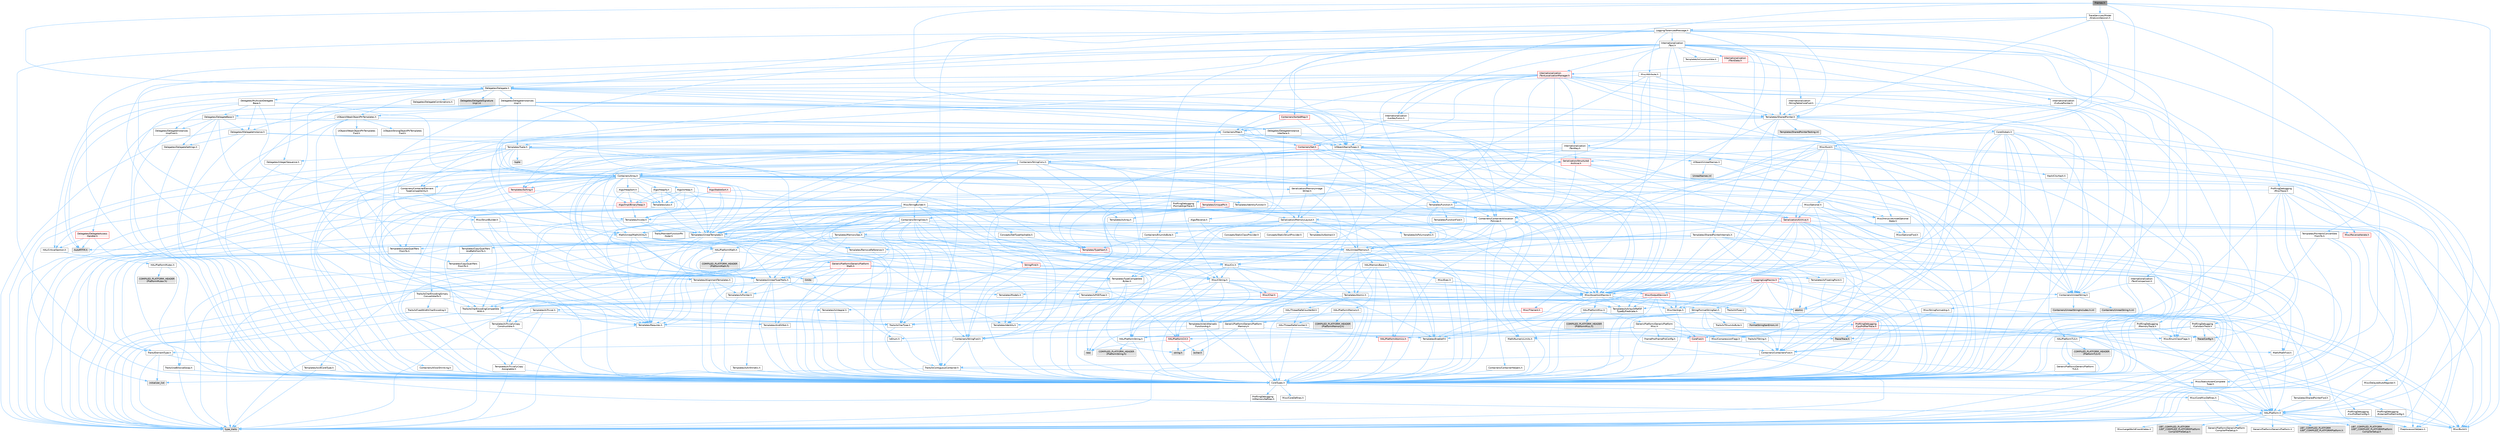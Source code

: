 digraph "Frames.h"
{
 // INTERACTIVE_SVG=YES
 // LATEX_PDF_SIZE
  bgcolor="transparent";
  edge [fontname=Helvetica,fontsize=10,labelfontname=Helvetica,labelfontsize=10];
  node [fontname=Helvetica,fontsize=10,shape=box,height=0.2,width=0.4];
  Node1 [id="Node000001",label="Frames.h",height=0.2,width=0.4,color="gray40", fillcolor="grey60", style="filled", fontcolor="black",tooltip=" "];
  Node1 -> Node2 [id="edge1_Node000001_Node000002",color="steelblue1",style="solid",tooltip=" "];
  Node2 [id="Node000002",label="Containers/ContainersFwd.h",height=0.2,width=0.4,color="grey40", fillcolor="white", style="filled",URL="$d4/d0a/ContainersFwd_8h.html",tooltip=" "];
  Node2 -> Node3 [id="edge2_Node000002_Node000003",color="steelblue1",style="solid",tooltip=" "];
  Node3 [id="Node000003",label="HAL/Platform.h",height=0.2,width=0.4,color="grey40", fillcolor="white", style="filled",URL="$d9/dd0/Platform_8h.html",tooltip=" "];
  Node3 -> Node4 [id="edge3_Node000003_Node000004",color="steelblue1",style="solid",tooltip=" "];
  Node4 [id="Node000004",label="Misc/Build.h",height=0.2,width=0.4,color="grey40", fillcolor="white", style="filled",URL="$d3/dbb/Build_8h.html",tooltip=" "];
  Node3 -> Node5 [id="edge4_Node000003_Node000005",color="steelblue1",style="solid",tooltip=" "];
  Node5 [id="Node000005",label="Misc/LargeWorldCoordinates.h",height=0.2,width=0.4,color="grey40", fillcolor="white", style="filled",URL="$d2/dcb/LargeWorldCoordinates_8h.html",tooltip=" "];
  Node3 -> Node6 [id="edge5_Node000003_Node000006",color="steelblue1",style="solid",tooltip=" "];
  Node6 [id="Node000006",label="type_traits",height=0.2,width=0.4,color="grey60", fillcolor="#E0E0E0", style="filled",tooltip=" "];
  Node3 -> Node7 [id="edge6_Node000003_Node000007",color="steelblue1",style="solid",tooltip=" "];
  Node7 [id="Node000007",label="PreprocessorHelpers.h",height=0.2,width=0.4,color="grey40", fillcolor="white", style="filled",URL="$db/ddb/PreprocessorHelpers_8h.html",tooltip=" "];
  Node3 -> Node8 [id="edge7_Node000003_Node000008",color="steelblue1",style="solid",tooltip=" "];
  Node8 [id="Node000008",label="UBT_COMPILED_PLATFORM\l/UBT_COMPILED_PLATFORMPlatform\lCompilerPreSetup.h",height=0.2,width=0.4,color="grey60", fillcolor="#E0E0E0", style="filled",tooltip=" "];
  Node3 -> Node9 [id="edge8_Node000003_Node000009",color="steelblue1",style="solid",tooltip=" "];
  Node9 [id="Node000009",label="GenericPlatform/GenericPlatform\lCompilerPreSetup.h",height=0.2,width=0.4,color="grey40", fillcolor="white", style="filled",URL="$d9/dc8/GenericPlatformCompilerPreSetup_8h.html",tooltip=" "];
  Node3 -> Node10 [id="edge9_Node000003_Node000010",color="steelblue1",style="solid",tooltip=" "];
  Node10 [id="Node000010",label="GenericPlatform/GenericPlatform.h",height=0.2,width=0.4,color="grey40", fillcolor="white", style="filled",URL="$d6/d84/GenericPlatform_8h.html",tooltip=" "];
  Node3 -> Node11 [id="edge10_Node000003_Node000011",color="steelblue1",style="solid",tooltip=" "];
  Node11 [id="Node000011",label="UBT_COMPILED_PLATFORM\l/UBT_COMPILED_PLATFORMPlatform.h",height=0.2,width=0.4,color="grey60", fillcolor="#E0E0E0", style="filled",tooltip=" "];
  Node3 -> Node12 [id="edge11_Node000003_Node000012",color="steelblue1",style="solid",tooltip=" "];
  Node12 [id="Node000012",label="UBT_COMPILED_PLATFORM\l/UBT_COMPILED_PLATFORMPlatform\lCompilerSetup.h",height=0.2,width=0.4,color="grey60", fillcolor="#E0E0E0", style="filled",tooltip=" "];
  Node2 -> Node13 [id="edge12_Node000002_Node000013",color="steelblue1",style="solid",tooltip=" "];
  Node13 [id="Node000013",label="CoreTypes.h",height=0.2,width=0.4,color="grey40", fillcolor="white", style="filled",URL="$dc/dec/CoreTypes_8h.html",tooltip=" "];
  Node13 -> Node3 [id="edge13_Node000013_Node000003",color="steelblue1",style="solid",tooltip=" "];
  Node13 -> Node14 [id="edge14_Node000013_Node000014",color="steelblue1",style="solid",tooltip=" "];
  Node14 [id="Node000014",label="ProfilingDebugging\l/UMemoryDefines.h",height=0.2,width=0.4,color="grey40", fillcolor="white", style="filled",URL="$d2/da2/UMemoryDefines_8h.html",tooltip=" "];
  Node13 -> Node15 [id="edge15_Node000013_Node000015",color="steelblue1",style="solid",tooltip=" "];
  Node15 [id="Node000015",label="Misc/CoreMiscDefines.h",height=0.2,width=0.4,color="grey40", fillcolor="white", style="filled",URL="$da/d38/CoreMiscDefines_8h.html",tooltip=" "];
  Node15 -> Node3 [id="edge16_Node000015_Node000003",color="steelblue1",style="solid",tooltip=" "];
  Node15 -> Node7 [id="edge17_Node000015_Node000007",color="steelblue1",style="solid",tooltip=" "];
  Node13 -> Node16 [id="edge18_Node000013_Node000016",color="steelblue1",style="solid",tooltip=" "];
  Node16 [id="Node000016",label="Misc/CoreDefines.h",height=0.2,width=0.4,color="grey40", fillcolor="white", style="filled",URL="$d3/dd2/CoreDefines_8h.html",tooltip=" "];
  Node2 -> Node17 [id="edge19_Node000002_Node000017",color="steelblue1",style="solid",tooltip=" "];
  Node17 [id="Node000017",label="Traits/IsContiguousContainer.h",height=0.2,width=0.4,color="grey40", fillcolor="white", style="filled",URL="$d5/d3c/IsContiguousContainer_8h.html",tooltip=" "];
  Node17 -> Node13 [id="edge20_Node000017_Node000013",color="steelblue1",style="solid",tooltip=" "];
  Node17 -> Node18 [id="edge21_Node000017_Node000018",color="steelblue1",style="solid",tooltip=" "];
  Node18 [id="Node000018",label="Misc/StaticAssertComplete\lType.h",height=0.2,width=0.4,color="grey40", fillcolor="white", style="filled",URL="$d5/d4e/StaticAssertCompleteType_8h.html",tooltip=" "];
  Node17 -> Node19 [id="edge22_Node000017_Node000019",color="steelblue1",style="solid",tooltip=" "];
  Node19 [id="Node000019",label="initializer_list",height=0.2,width=0.4,color="grey60", fillcolor="#E0E0E0", style="filled",tooltip=" "];
  Node1 -> Node20 [id="edge23_Node000001_Node000020",color="steelblue1",style="solid",tooltip=" "];
  Node20 [id="Node000020",label="Delegates/Delegate.h",height=0.2,width=0.4,color="grey40", fillcolor="white", style="filled",URL="$d4/d80/Delegate_8h.html",tooltip=" "];
  Node20 -> Node13 [id="edge24_Node000020_Node000013",color="steelblue1",style="solid",tooltip=" "];
  Node20 -> Node21 [id="edge25_Node000020_Node000021",color="steelblue1",style="solid",tooltip=" "];
  Node21 [id="Node000021",label="Misc/AssertionMacros.h",height=0.2,width=0.4,color="grey40", fillcolor="white", style="filled",URL="$d0/dfa/AssertionMacros_8h.html",tooltip=" "];
  Node21 -> Node13 [id="edge26_Node000021_Node000013",color="steelblue1",style="solid",tooltip=" "];
  Node21 -> Node3 [id="edge27_Node000021_Node000003",color="steelblue1",style="solid",tooltip=" "];
  Node21 -> Node22 [id="edge28_Node000021_Node000022",color="steelblue1",style="solid",tooltip=" "];
  Node22 [id="Node000022",label="HAL/PlatformMisc.h",height=0.2,width=0.4,color="grey40", fillcolor="white", style="filled",URL="$d0/df5/PlatformMisc_8h.html",tooltip=" "];
  Node22 -> Node13 [id="edge29_Node000022_Node000013",color="steelblue1",style="solid",tooltip=" "];
  Node22 -> Node23 [id="edge30_Node000022_Node000023",color="steelblue1",style="solid",tooltip=" "];
  Node23 [id="Node000023",label="GenericPlatform/GenericPlatform\lMisc.h",height=0.2,width=0.4,color="grey40", fillcolor="white", style="filled",URL="$db/d9a/GenericPlatformMisc_8h.html",tooltip=" "];
  Node23 -> Node24 [id="edge31_Node000023_Node000024",color="steelblue1",style="solid",tooltip=" "];
  Node24 [id="Node000024",label="Containers/StringFwd.h",height=0.2,width=0.4,color="grey40", fillcolor="white", style="filled",URL="$df/d37/StringFwd_8h.html",tooltip=" "];
  Node24 -> Node13 [id="edge32_Node000024_Node000013",color="steelblue1",style="solid",tooltip=" "];
  Node24 -> Node25 [id="edge33_Node000024_Node000025",color="steelblue1",style="solid",tooltip=" "];
  Node25 [id="Node000025",label="Traits/ElementType.h",height=0.2,width=0.4,color="grey40", fillcolor="white", style="filled",URL="$d5/d4f/ElementType_8h.html",tooltip=" "];
  Node25 -> Node3 [id="edge34_Node000025_Node000003",color="steelblue1",style="solid",tooltip=" "];
  Node25 -> Node19 [id="edge35_Node000025_Node000019",color="steelblue1",style="solid",tooltip=" "];
  Node25 -> Node6 [id="edge36_Node000025_Node000006",color="steelblue1",style="solid",tooltip=" "];
  Node24 -> Node17 [id="edge37_Node000024_Node000017",color="steelblue1",style="solid",tooltip=" "];
  Node23 -> Node26 [id="edge38_Node000023_Node000026",color="steelblue1",style="solid",tooltip=" "];
  Node26 [id="Node000026",label="CoreFwd.h",height=0.2,width=0.4,color="red", fillcolor="#FFF0F0", style="filled",URL="$d1/d1e/CoreFwd_8h.html",tooltip=" "];
  Node26 -> Node13 [id="edge39_Node000026_Node000013",color="steelblue1",style="solid",tooltip=" "];
  Node26 -> Node2 [id="edge40_Node000026_Node000002",color="steelblue1",style="solid",tooltip=" "];
  Node26 -> Node27 [id="edge41_Node000026_Node000027",color="steelblue1",style="solid",tooltip=" "];
  Node27 [id="Node000027",label="Math/MathFwd.h",height=0.2,width=0.4,color="grey40", fillcolor="white", style="filled",URL="$d2/d10/MathFwd_8h.html",tooltip=" "];
  Node27 -> Node3 [id="edge42_Node000027_Node000003",color="steelblue1",style="solid",tooltip=" "];
  Node23 -> Node13 [id="edge43_Node000023_Node000013",color="steelblue1",style="solid",tooltip=" "];
  Node23 -> Node29 [id="edge44_Node000023_Node000029",color="steelblue1",style="solid",tooltip=" "];
  Node29 [id="Node000029",label="FramePro/FrameProConfig.h",height=0.2,width=0.4,color="grey40", fillcolor="white", style="filled",URL="$d7/d90/FrameProConfig_8h.html",tooltip=" "];
  Node23 -> Node30 [id="edge45_Node000023_Node000030",color="steelblue1",style="solid",tooltip=" "];
  Node30 [id="Node000030",label="HAL/PlatformCrt.h",height=0.2,width=0.4,color="red", fillcolor="#FFF0F0", style="filled",URL="$d8/d75/PlatformCrt_8h.html",tooltip=" "];
  Node30 -> Node31 [id="edge46_Node000030_Node000031",color="steelblue1",style="solid",tooltip=" "];
  Node31 [id="Node000031",label="new",height=0.2,width=0.4,color="grey60", fillcolor="#E0E0E0", style="filled",tooltip=" "];
  Node30 -> Node32 [id="edge47_Node000030_Node000032",color="steelblue1",style="solid",tooltip=" "];
  Node32 [id="Node000032",label="wchar.h",height=0.2,width=0.4,color="grey60", fillcolor="#E0E0E0", style="filled",tooltip=" "];
  Node30 -> Node39 [id="edge48_Node000030_Node000039",color="steelblue1",style="solid",tooltip=" "];
  Node39 [id="Node000039",label="string.h",height=0.2,width=0.4,color="grey60", fillcolor="#E0E0E0", style="filled",tooltip=" "];
  Node23 -> Node40 [id="edge49_Node000023_Node000040",color="steelblue1",style="solid",tooltip=" "];
  Node40 [id="Node000040",label="Math/NumericLimits.h",height=0.2,width=0.4,color="grey40", fillcolor="white", style="filled",URL="$df/d1b/NumericLimits_8h.html",tooltip=" "];
  Node40 -> Node13 [id="edge50_Node000040_Node000013",color="steelblue1",style="solid",tooltip=" "];
  Node23 -> Node41 [id="edge51_Node000023_Node000041",color="steelblue1",style="solid",tooltip=" "];
  Node41 [id="Node000041",label="Misc/CompressionFlags.h",height=0.2,width=0.4,color="grey40", fillcolor="white", style="filled",URL="$d9/d76/CompressionFlags_8h.html",tooltip=" "];
  Node23 -> Node42 [id="edge52_Node000023_Node000042",color="steelblue1",style="solid",tooltip=" "];
  Node42 [id="Node000042",label="Misc/EnumClassFlags.h",height=0.2,width=0.4,color="grey40", fillcolor="white", style="filled",URL="$d8/de7/EnumClassFlags_8h.html",tooltip=" "];
  Node23 -> Node43 [id="edge53_Node000023_Node000043",color="steelblue1",style="solid",tooltip=" "];
  Node43 [id="Node000043",label="ProfilingDebugging\l/CsvProfilerConfig.h",height=0.2,width=0.4,color="grey40", fillcolor="white", style="filled",URL="$d3/d88/CsvProfilerConfig_8h.html",tooltip=" "];
  Node43 -> Node4 [id="edge54_Node000043_Node000004",color="steelblue1",style="solid",tooltip=" "];
  Node23 -> Node44 [id="edge55_Node000023_Node000044",color="steelblue1",style="solid",tooltip=" "];
  Node44 [id="Node000044",label="ProfilingDebugging\l/ExternalProfilerConfig.h",height=0.2,width=0.4,color="grey40", fillcolor="white", style="filled",URL="$d3/dbb/ExternalProfilerConfig_8h.html",tooltip=" "];
  Node44 -> Node4 [id="edge56_Node000044_Node000004",color="steelblue1",style="solid",tooltip=" "];
  Node22 -> Node45 [id="edge57_Node000022_Node000045",color="steelblue1",style="solid",tooltip=" "];
  Node45 [id="Node000045",label="COMPILED_PLATFORM_HEADER\l(PlatformMisc.h)",height=0.2,width=0.4,color="grey60", fillcolor="#E0E0E0", style="filled",tooltip=" "];
  Node22 -> Node46 [id="edge58_Node000022_Node000046",color="steelblue1",style="solid",tooltip=" "];
  Node46 [id="Node000046",label="ProfilingDebugging\l/CpuProfilerTrace.h",height=0.2,width=0.4,color="red", fillcolor="#FFF0F0", style="filled",URL="$da/dcb/CpuProfilerTrace_8h.html",tooltip=" "];
  Node46 -> Node13 [id="edge59_Node000046_Node000013",color="steelblue1",style="solid",tooltip=" "];
  Node46 -> Node2 [id="edge60_Node000046_Node000002",color="steelblue1",style="solid",tooltip=" "];
  Node46 -> Node47 [id="edge61_Node000046_Node000047",color="steelblue1",style="solid",tooltip=" "];
  Node47 [id="Node000047",label="HAL/PlatformAtomics.h",height=0.2,width=0.4,color="red", fillcolor="#FFF0F0", style="filled",URL="$d3/d36/PlatformAtomics_8h.html",tooltip=" "];
  Node47 -> Node13 [id="edge62_Node000047_Node000013",color="steelblue1",style="solid",tooltip=" "];
  Node46 -> Node7 [id="edge63_Node000046_Node000007",color="steelblue1",style="solid",tooltip=" "];
  Node46 -> Node4 [id="edge64_Node000046_Node000004",color="steelblue1",style="solid",tooltip=" "];
  Node46 -> Node50 [id="edge65_Node000046_Node000050",color="steelblue1",style="solid",tooltip=" "];
  Node50 [id="Node000050",label="Trace/Config.h",height=0.2,width=0.4,color="grey60", fillcolor="#E0E0E0", style="filled",tooltip=" "];
  Node46 -> Node53 [id="edge66_Node000046_Node000053",color="steelblue1",style="solid",tooltip=" "];
  Node53 [id="Node000053",label="Trace/Trace.h",height=0.2,width=0.4,color="grey60", fillcolor="#E0E0E0", style="filled",tooltip=" "];
  Node21 -> Node7 [id="edge67_Node000021_Node000007",color="steelblue1",style="solid",tooltip=" "];
  Node21 -> Node54 [id="edge68_Node000021_Node000054",color="steelblue1",style="solid",tooltip=" "];
  Node54 [id="Node000054",label="Templates/EnableIf.h",height=0.2,width=0.4,color="grey40", fillcolor="white", style="filled",URL="$d7/d60/EnableIf_8h.html",tooltip=" "];
  Node54 -> Node13 [id="edge69_Node000054_Node000013",color="steelblue1",style="solid",tooltip=" "];
  Node21 -> Node55 [id="edge70_Node000021_Node000055",color="steelblue1",style="solid",tooltip=" "];
  Node55 [id="Node000055",label="Templates/IsArrayOrRefOf\lTypeByPredicate.h",height=0.2,width=0.4,color="grey40", fillcolor="white", style="filled",URL="$d6/da1/IsArrayOrRefOfTypeByPredicate_8h.html",tooltip=" "];
  Node55 -> Node13 [id="edge71_Node000055_Node000013",color="steelblue1",style="solid",tooltip=" "];
  Node21 -> Node56 [id="edge72_Node000021_Node000056",color="steelblue1",style="solid",tooltip=" "];
  Node56 [id="Node000056",label="Templates/IsValidVariadic\lFunctionArg.h",height=0.2,width=0.4,color="grey40", fillcolor="white", style="filled",URL="$d0/dc8/IsValidVariadicFunctionArg_8h.html",tooltip=" "];
  Node56 -> Node13 [id="edge73_Node000056_Node000013",color="steelblue1",style="solid",tooltip=" "];
  Node56 -> Node57 [id="edge74_Node000056_Node000057",color="steelblue1",style="solid",tooltip=" "];
  Node57 [id="Node000057",label="IsEnum.h",height=0.2,width=0.4,color="grey40", fillcolor="white", style="filled",URL="$d4/de5/IsEnum_8h.html",tooltip=" "];
  Node56 -> Node6 [id="edge75_Node000056_Node000006",color="steelblue1",style="solid",tooltip=" "];
  Node21 -> Node58 [id="edge76_Node000021_Node000058",color="steelblue1",style="solid",tooltip=" "];
  Node58 [id="Node000058",label="Traits/IsCharEncodingCompatible\lWith.h",height=0.2,width=0.4,color="grey40", fillcolor="white", style="filled",URL="$df/dd1/IsCharEncodingCompatibleWith_8h.html",tooltip=" "];
  Node58 -> Node6 [id="edge77_Node000058_Node000006",color="steelblue1",style="solid",tooltip=" "];
  Node58 -> Node59 [id="edge78_Node000058_Node000059",color="steelblue1",style="solid",tooltip=" "];
  Node59 [id="Node000059",label="Traits/IsCharType.h",height=0.2,width=0.4,color="grey40", fillcolor="white", style="filled",URL="$db/d51/IsCharType_8h.html",tooltip=" "];
  Node59 -> Node13 [id="edge79_Node000059_Node000013",color="steelblue1",style="solid",tooltip=" "];
  Node21 -> Node60 [id="edge80_Node000021_Node000060",color="steelblue1",style="solid",tooltip=" "];
  Node60 [id="Node000060",label="Misc/VarArgs.h",height=0.2,width=0.4,color="grey40", fillcolor="white", style="filled",URL="$d5/d6f/VarArgs_8h.html",tooltip=" "];
  Node60 -> Node13 [id="edge81_Node000060_Node000013",color="steelblue1",style="solid",tooltip=" "];
  Node21 -> Node61 [id="edge82_Node000021_Node000061",color="steelblue1",style="solid",tooltip=" "];
  Node61 [id="Node000061",label="String/FormatStringSan.h",height=0.2,width=0.4,color="grey40", fillcolor="white", style="filled",URL="$d3/d8b/FormatStringSan_8h.html",tooltip=" "];
  Node61 -> Node6 [id="edge83_Node000061_Node000006",color="steelblue1",style="solid",tooltip=" "];
  Node61 -> Node13 [id="edge84_Node000061_Node000013",color="steelblue1",style="solid",tooltip=" "];
  Node61 -> Node62 [id="edge85_Node000061_Node000062",color="steelblue1",style="solid",tooltip=" "];
  Node62 [id="Node000062",label="Templates/Requires.h",height=0.2,width=0.4,color="grey40", fillcolor="white", style="filled",URL="$dc/d96/Requires_8h.html",tooltip=" "];
  Node62 -> Node54 [id="edge86_Node000062_Node000054",color="steelblue1",style="solid",tooltip=" "];
  Node62 -> Node6 [id="edge87_Node000062_Node000006",color="steelblue1",style="solid",tooltip=" "];
  Node61 -> Node63 [id="edge88_Node000061_Node000063",color="steelblue1",style="solid",tooltip=" "];
  Node63 [id="Node000063",label="Templates/Identity.h",height=0.2,width=0.4,color="grey40", fillcolor="white", style="filled",URL="$d0/dd5/Identity_8h.html",tooltip=" "];
  Node61 -> Node56 [id="edge89_Node000061_Node000056",color="steelblue1",style="solid",tooltip=" "];
  Node61 -> Node59 [id="edge90_Node000061_Node000059",color="steelblue1",style="solid",tooltip=" "];
  Node61 -> Node64 [id="edge91_Node000061_Node000064",color="steelblue1",style="solid",tooltip=" "];
  Node64 [id="Node000064",label="Traits/IsTEnumAsByte.h",height=0.2,width=0.4,color="grey40", fillcolor="white", style="filled",URL="$d1/de6/IsTEnumAsByte_8h.html",tooltip=" "];
  Node61 -> Node65 [id="edge92_Node000061_Node000065",color="steelblue1",style="solid",tooltip=" "];
  Node65 [id="Node000065",label="Traits/IsTString.h",height=0.2,width=0.4,color="grey40", fillcolor="white", style="filled",URL="$d0/df8/IsTString_8h.html",tooltip=" "];
  Node65 -> Node2 [id="edge93_Node000065_Node000002",color="steelblue1",style="solid",tooltip=" "];
  Node61 -> Node2 [id="edge94_Node000061_Node000002",color="steelblue1",style="solid",tooltip=" "];
  Node61 -> Node66 [id="edge95_Node000061_Node000066",color="steelblue1",style="solid",tooltip=" "];
  Node66 [id="Node000066",label="FormatStringSanErrors.inl",height=0.2,width=0.4,color="grey60", fillcolor="#E0E0E0", style="filled",tooltip=" "];
  Node21 -> Node67 [id="edge96_Node000021_Node000067",color="steelblue1",style="solid",tooltip=" "];
  Node67 [id="Node000067",label="atomic",height=0.2,width=0.4,color="grey60", fillcolor="#E0E0E0", style="filled",tooltip=" "];
  Node20 -> Node68 [id="edge97_Node000020_Node000068",color="steelblue1",style="solid",tooltip=" "];
  Node68 [id="Node000068",label="UObject/NameTypes.h",height=0.2,width=0.4,color="grey40", fillcolor="white", style="filled",URL="$d6/d35/NameTypes_8h.html",tooltip=" "];
  Node68 -> Node13 [id="edge98_Node000068_Node000013",color="steelblue1",style="solid",tooltip=" "];
  Node68 -> Node21 [id="edge99_Node000068_Node000021",color="steelblue1",style="solid",tooltip=" "];
  Node68 -> Node69 [id="edge100_Node000068_Node000069",color="steelblue1",style="solid",tooltip=" "];
  Node69 [id="Node000069",label="HAL/UnrealMemory.h",height=0.2,width=0.4,color="grey40", fillcolor="white", style="filled",URL="$d9/d96/UnrealMemory_8h.html",tooltip=" "];
  Node69 -> Node13 [id="edge101_Node000069_Node000013",color="steelblue1",style="solid",tooltip=" "];
  Node69 -> Node70 [id="edge102_Node000069_Node000070",color="steelblue1",style="solid",tooltip=" "];
  Node70 [id="Node000070",label="GenericPlatform/GenericPlatform\lMemory.h",height=0.2,width=0.4,color="grey40", fillcolor="white", style="filled",URL="$dd/d22/GenericPlatformMemory_8h.html",tooltip=" "];
  Node70 -> Node26 [id="edge103_Node000070_Node000026",color="steelblue1",style="solid",tooltip=" "];
  Node70 -> Node13 [id="edge104_Node000070_Node000013",color="steelblue1",style="solid",tooltip=" "];
  Node70 -> Node71 [id="edge105_Node000070_Node000071",color="steelblue1",style="solid",tooltip=" "];
  Node71 [id="Node000071",label="HAL/PlatformString.h",height=0.2,width=0.4,color="grey40", fillcolor="white", style="filled",URL="$db/db5/PlatformString_8h.html",tooltip=" "];
  Node71 -> Node13 [id="edge106_Node000071_Node000013",color="steelblue1",style="solid",tooltip=" "];
  Node71 -> Node72 [id="edge107_Node000071_Node000072",color="steelblue1",style="solid",tooltip=" "];
  Node72 [id="Node000072",label="COMPILED_PLATFORM_HEADER\l(PlatformString.h)",height=0.2,width=0.4,color="grey60", fillcolor="#E0E0E0", style="filled",tooltip=" "];
  Node70 -> Node39 [id="edge108_Node000070_Node000039",color="steelblue1",style="solid",tooltip=" "];
  Node70 -> Node32 [id="edge109_Node000070_Node000032",color="steelblue1",style="solid",tooltip=" "];
  Node69 -> Node73 [id="edge110_Node000069_Node000073",color="steelblue1",style="solid",tooltip=" "];
  Node73 [id="Node000073",label="HAL/MemoryBase.h",height=0.2,width=0.4,color="grey40", fillcolor="white", style="filled",URL="$d6/d9f/MemoryBase_8h.html",tooltip=" "];
  Node73 -> Node13 [id="edge111_Node000073_Node000013",color="steelblue1",style="solid",tooltip=" "];
  Node73 -> Node47 [id="edge112_Node000073_Node000047",color="steelblue1",style="solid",tooltip=" "];
  Node73 -> Node30 [id="edge113_Node000073_Node000030",color="steelblue1",style="solid",tooltip=" "];
  Node73 -> Node74 [id="edge114_Node000073_Node000074",color="steelblue1",style="solid",tooltip=" "];
  Node74 [id="Node000074",label="Misc/Exec.h",height=0.2,width=0.4,color="grey40", fillcolor="white", style="filled",URL="$de/ddb/Exec_8h.html",tooltip=" "];
  Node74 -> Node13 [id="edge115_Node000074_Node000013",color="steelblue1",style="solid",tooltip=" "];
  Node74 -> Node21 [id="edge116_Node000074_Node000021",color="steelblue1",style="solid",tooltip=" "];
  Node73 -> Node75 [id="edge117_Node000073_Node000075",color="steelblue1",style="solid",tooltip=" "];
  Node75 [id="Node000075",label="Misc/OutputDevice.h",height=0.2,width=0.4,color="red", fillcolor="#FFF0F0", style="filled",URL="$d7/d32/OutputDevice_8h.html",tooltip=" "];
  Node75 -> Node26 [id="edge118_Node000075_Node000026",color="steelblue1",style="solid",tooltip=" "];
  Node75 -> Node13 [id="edge119_Node000075_Node000013",color="steelblue1",style="solid",tooltip=" "];
  Node75 -> Node60 [id="edge120_Node000075_Node000060",color="steelblue1",style="solid",tooltip=" "];
  Node75 -> Node55 [id="edge121_Node000075_Node000055",color="steelblue1",style="solid",tooltip=" "];
  Node75 -> Node56 [id="edge122_Node000075_Node000056",color="steelblue1",style="solid",tooltip=" "];
  Node75 -> Node58 [id="edge123_Node000075_Node000058",color="steelblue1",style="solid",tooltip=" "];
  Node73 -> Node77 [id="edge124_Node000073_Node000077",color="steelblue1",style="solid",tooltip=" "];
  Node77 [id="Node000077",label="Templates/Atomic.h",height=0.2,width=0.4,color="grey40", fillcolor="white", style="filled",URL="$d3/d91/Atomic_8h.html",tooltip=" "];
  Node77 -> Node78 [id="edge125_Node000077_Node000078",color="steelblue1",style="solid",tooltip=" "];
  Node78 [id="Node000078",label="HAL/ThreadSafeCounter.h",height=0.2,width=0.4,color="grey40", fillcolor="white", style="filled",URL="$dc/dc9/ThreadSafeCounter_8h.html",tooltip=" "];
  Node78 -> Node13 [id="edge126_Node000078_Node000013",color="steelblue1",style="solid",tooltip=" "];
  Node78 -> Node47 [id="edge127_Node000078_Node000047",color="steelblue1",style="solid",tooltip=" "];
  Node77 -> Node79 [id="edge128_Node000077_Node000079",color="steelblue1",style="solid",tooltip=" "];
  Node79 [id="Node000079",label="HAL/ThreadSafeCounter64.h",height=0.2,width=0.4,color="grey40", fillcolor="white", style="filled",URL="$d0/d12/ThreadSafeCounter64_8h.html",tooltip=" "];
  Node79 -> Node13 [id="edge129_Node000079_Node000013",color="steelblue1",style="solid",tooltip=" "];
  Node79 -> Node78 [id="edge130_Node000079_Node000078",color="steelblue1",style="solid",tooltip=" "];
  Node77 -> Node80 [id="edge131_Node000077_Node000080",color="steelblue1",style="solid",tooltip=" "];
  Node80 [id="Node000080",label="Templates/IsIntegral.h",height=0.2,width=0.4,color="grey40", fillcolor="white", style="filled",URL="$da/d64/IsIntegral_8h.html",tooltip=" "];
  Node80 -> Node13 [id="edge132_Node000080_Node000013",color="steelblue1",style="solid",tooltip=" "];
  Node77 -> Node81 [id="edge133_Node000077_Node000081",color="steelblue1",style="solid",tooltip=" "];
  Node81 [id="Node000081",label="Templates/IsTrivial.h",height=0.2,width=0.4,color="grey40", fillcolor="white", style="filled",URL="$da/d4c/IsTrivial_8h.html",tooltip=" "];
  Node81 -> Node82 [id="edge134_Node000081_Node000082",color="steelblue1",style="solid",tooltip=" "];
  Node82 [id="Node000082",label="Templates/AndOrNot.h",height=0.2,width=0.4,color="grey40", fillcolor="white", style="filled",URL="$db/d0a/AndOrNot_8h.html",tooltip=" "];
  Node82 -> Node13 [id="edge135_Node000082_Node000013",color="steelblue1",style="solid",tooltip=" "];
  Node81 -> Node83 [id="edge136_Node000081_Node000083",color="steelblue1",style="solid",tooltip=" "];
  Node83 [id="Node000083",label="Templates/IsTriviallyCopy\lConstructible.h",height=0.2,width=0.4,color="grey40", fillcolor="white", style="filled",URL="$d3/d78/IsTriviallyCopyConstructible_8h.html",tooltip=" "];
  Node83 -> Node13 [id="edge137_Node000083_Node000013",color="steelblue1",style="solid",tooltip=" "];
  Node83 -> Node6 [id="edge138_Node000083_Node000006",color="steelblue1",style="solid",tooltip=" "];
  Node81 -> Node84 [id="edge139_Node000081_Node000084",color="steelblue1",style="solid",tooltip=" "];
  Node84 [id="Node000084",label="Templates/IsTriviallyCopy\lAssignable.h",height=0.2,width=0.4,color="grey40", fillcolor="white", style="filled",URL="$d2/df2/IsTriviallyCopyAssignable_8h.html",tooltip=" "];
  Node84 -> Node13 [id="edge140_Node000084_Node000013",color="steelblue1",style="solid",tooltip=" "];
  Node84 -> Node6 [id="edge141_Node000084_Node000006",color="steelblue1",style="solid",tooltip=" "];
  Node81 -> Node6 [id="edge142_Node000081_Node000006",color="steelblue1",style="solid",tooltip=" "];
  Node77 -> Node85 [id="edge143_Node000077_Node000085",color="steelblue1",style="solid",tooltip=" "];
  Node85 [id="Node000085",label="Traits/IntType.h",height=0.2,width=0.4,color="grey40", fillcolor="white", style="filled",URL="$d7/deb/IntType_8h.html",tooltip=" "];
  Node85 -> Node3 [id="edge144_Node000085_Node000003",color="steelblue1",style="solid",tooltip=" "];
  Node77 -> Node67 [id="edge145_Node000077_Node000067",color="steelblue1",style="solid",tooltip=" "];
  Node69 -> Node86 [id="edge146_Node000069_Node000086",color="steelblue1",style="solid",tooltip=" "];
  Node86 [id="Node000086",label="HAL/PlatformMemory.h",height=0.2,width=0.4,color="grey40", fillcolor="white", style="filled",URL="$de/d68/PlatformMemory_8h.html",tooltip=" "];
  Node86 -> Node13 [id="edge147_Node000086_Node000013",color="steelblue1",style="solid",tooltip=" "];
  Node86 -> Node70 [id="edge148_Node000086_Node000070",color="steelblue1",style="solid",tooltip=" "];
  Node86 -> Node87 [id="edge149_Node000086_Node000087",color="steelblue1",style="solid",tooltip=" "];
  Node87 [id="Node000087",label="COMPILED_PLATFORM_HEADER\l(PlatformMemory.h)",height=0.2,width=0.4,color="grey60", fillcolor="#E0E0E0", style="filled",tooltip=" "];
  Node69 -> Node88 [id="edge150_Node000069_Node000088",color="steelblue1",style="solid",tooltip=" "];
  Node88 [id="Node000088",label="ProfilingDebugging\l/MemoryTrace.h",height=0.2,width=0.4,color="grey40", fillcolor="white", style="filled",URL="$da/dd7/MemoryTrace_8h.html",tooltip=" "];
  Node88 -> Node3 [id="edge151_Node000088_Node000003",color="steelblue1",style="solid",tooltip=" "];
  Node88 -> Node42 [id="edge152_Node000088_Node000042",color="steelblue1",style="solid",tooltip=" "];
  Node88 -> Node50 [id="edge153_Node000088_Node000050",color="steelblue1",style="solid",tooltip=" "];
  Node88 -> Node53 [id="edge154_Node000088_Node000053",color="steelblue1",style="solid",tooltip=" "];
  Node69 -> Node89 [id="edge155_Node000069_Node000089",color="steelblue1",style="solid",tooltip=" "];
  Node89 [id="Node000089",label="Templates/IsPointer.h",height=0.2,width=0.4,color="grey40", fillcolor="white", style="filled",URL="$d7/d05/IsPointer_8h.html",tooltip=" "];
  Node89 -> Node13 [id="edge156_Node000089_Node000013",color="steelblue1",style="solid",tooltip=" "];
  Node68 -> Node90 [id="edge157_Node000068_Node000090",color="steelblue1",style="solid",tooltip=" "];
  Node90 [id="Node000090",label="Templates/UnrealTypeTraits.h",height=0.2,width=0.4,color="grey40", fillcolor="white", style="filled",URL="$d2/d2d/UnrealTypeTraits_8h.html",tooltip=" "];
  Node90 -> Node13 [id="edge158_Node000090_Node000013",color="steelblue1",style="solid",tooltip=" "];
  Node90 -> Node89 [id="edge159_Node000090_Node000089",color="steelblue1",style="solid",tooltip=" "];
  Node90 -> Node21 [id="edge160_Node000090_Node000021",color="steelblue1",style="solid",tooltip=" "];
  Node90 -> Node82 [id="edge161_Node000090_Node000082",color="steelblue1",style="solid",tooltip=" "];
  Node90 -> Node54 [id="edge162_Node000090_Node000054",color="steelblue1",style="solid",tooltip=" "];
  Node90 -> Node91 [id="edge163_Node000090_Node000091",color="steelblue1",style="solid",tooltip=" "];
  Node91 [id="Node000091",label="Templates/IsArithmetic.h",height=0.2,width=0.4,color="grey40", fillcolor="white", style="filled",URL="$d2/d5d/IsArithmetic_8h.html",tooltip=" "];
  Node91 -> Node13 [id="edge164_Node000091_Node000013",color="steelblue1",style="solid",tooltip=" "];
  Node90 -> Node57 [id="edge165_Node000090_Node000057",color="steelblue1",style="solid",tooltip=" "];
  Node90 -> Node92 [id="edge166_Node000090_Node000092",color="steelblue1",style="solid",tooltip=" "];
  Node92 [id="Node000092",label="Templates/Models.h",height=0.2,width=0.4,color="grey40", fillcolor="white", style="filled",URL="$d3/d0c/Models_8h.html",tooltip=" "];
  Node92 -> Node63 [id="edge167_Node000092_Node000063",color="steelblue1",style="solid",tooltip=" "];
  Node90 -> Node93 [id="edge168_Node000090_Node000093",color="steelblue1",style="solid",tooltip=" "];
  Node93 [id="Node000093",label="Templates/IsPODType.h",height=0.2,width=0.4,color="grey40", fillcolor="white", style="filled",URL="$d7/db1/IsPODType_8h.html",tooltip=" "];
  Node93 -> Node13 [id="edge169_Node000093_Node000013",color="steelblue1",style="solid",tooltip=" "];
  Node90 -> Node94 [id="edge170_Node000090_Node000094",color="steelblue1",style="solid",tooltip=" "];
  Node94 [id="Node000094",label="Templates/IsUECoreType.h",height=0.2,width=0.4,color="grey40", fillcolor="white", style="filled",URL="$d1/db8/IsUECoreType_8h.html",tooltip=" "];
  Node94 -> Node13 [id="edge171_Node000094_Node000013",color="steelblue1",style="solid",tooltip=" "];
  Node94 -> Node6 [id="edge172_Node000094_Node000006",color="steelblue1",style="solid",tooltip=" "];
  Node90 -> Node83 [id="edge173_Node000090_Node000083",color="steelblue1",style="solid",tooltip=" "];
  Node68 -> Node95 [id="edge174_Node000068_Node000095",color="steelblue1",style="solid",tooltip=" "];
  Node95 [id="Node000095",label="Templates/UnrealTemplate.h",height=0.2,width=0.4,color="grey40", fillcolor="white", style="filled",URL="$d4/d24/UnrealTemplate_8h.html",tooltip=" "];
  Node95 -> Node13 [id="edge175_Node000095_Node000013",color="steelblue1",style="solid",tooltip=" "];
  Node95 -> Node89 [id="edge176_Node000095_Node000089",color="steelblue1",style="solid",tooltip=" "];
  Node95 -> Node69 [id="edge177_Node000095_Node000069",color="steelblue1",style="solid",tooltip=" "];
  Node95 -> Node96 [id="edge178_Node000095_Node000096",color="steelblue1",style="solid",tooltip=" "];
  Node96 [id="Node000096",label="Templates/CopyQualifiers\lAndRefsFromTo.h",height=0.2,width=0.4,color="grey40", fillcolor="white", style="filled",URL="$d3/db3/CopyQualifiersAndRefsFromTo_8h.html",tooltip=" "];
  Node96 -> Node97 [id="edge179_Node000096_Node000097",color="steelblue1",style="solid",tooltip=" "];
  Node97 [id="Node000097",label="Templates/CopyQualifiers\lFromTo.h",height=0.2,width=0.4,color="grey40", fillcolor="white", style="filled",URL="$d5/db4/CopyQualifiersFromTo_8h.html",tooltip=" "];
  Node95 -> Node90 [id="edge180_Node000095_Node000090",color="steelblue1",style="solid",tooltip=" "];
  Node95 -> Node98 [id="edge181_Node000095_Node000098",color="steelblue1",style="solid",tooltip=" "];
  Node98 [id="Node000098",label="Templates/RemoveReference.h",height=0.2,width=0.4,color="grey40", fillcolor="white", style="filled",URL="$da/dbe/RemoveReference_8h.html",tooltip=" "];
  Node98 -> Node13 [id="edge182_Node000098_Node000013",color="steelblue1",style="solid",tooltip=" "];
  Node95 -> Node62 [id="edge183_Node000095_Node000062",color="steelblue1",style="solid",tooltip=" "];
  Node95 -> Node99 [id="edge184_Node000095_Node000099",color="steelblue1",style="solid",tooltip=" "];
  Node99 [id="Node000099",label="Templates/TypeCompatible\lBytes.h",height=0.2,width=0.4,color="grey40", fillcolor="white", style="filled",URL="$df/d0a/TypeCompatibleBytes_8h.html",tooltip=" "];
  Node99 -> Node13 [id="edge185_Node000099_Node000013",color="steelblue1",style="solid",tooltip=" "];
  Node99 -> Node39 [id="edge186_Node000099_Node000039",color="steelblue1",style="solid",tooltip=" "];
  Node99 -> Node31 [id="edge187_Node000099_Node000031",color="steelblue1",style="solid",tooltip=" "];
  Node99 -> Node6 [id="edge188_Node000099_Node000006",color="steelblue1",style="solid",tooltip=" "];
  Node95 -> Node63 [id="edge189_Node000095_Node000063",color="steelblue1",style="solid",tooltip=" "];
  Node95 -> Node17 [id="edge190_Node000095_Node000017",color="steelblue1",style="solid",tooltip=" "];
  Node95 -> Node100 [id="edge191_Node000095_Node000100",color="steelblue1",style="solid",tooltip=" "];
  Node100 [id="Node000100",label="Traits/UseBitwiseSwap.h",height=0.2,width=0.4,color="grey40", fillcolor="white", style="filled",URL="$db/df3/UseBitwiseSwap_8h.html",tooltip=" "];
  Node100 -> Node13 [id="edge192_Node000100_Node000013",color="steelblue1",style="solid",tooltip=" "];
  Node100 -> Node6 [id="edge193_Node000100_Node000006",color="steelblue1",style="solid",tooltip=" "];
  Node95 -> Node6 [id="edge194_Node000095_Node000006",color="steelblue1",style="solid",tooltip=" "];
  Node68 -> Node101 [id="edge195_Node000068_Node000101",color="steelblue1",style="solid",tooltip=" "];
  Node101 [id="Node000101",label="Containers/UnrealString.h",height=0.2,width=0.4,color="grey40", fillcolor="white", style="filled",URL="$d5/dba/UnrealString_8h.html",tooltip=" "];
  Node101 -> Node102 [id="edge196_Node000101_Node000102",color="steelblue1",style="solid",tooltip=" "];
  Node102 [id="Node000102",label="Containers/UnrealStringIncludes.h.inl",height=0.2,width=0.4,color="grey60", fillcolor="#E0E0E0", style="filled",tooltip=" "];
  Node101 -> Node103 [id="edge197_Node000101_Node000103",color="steelblue1",style="solid",tooltip=" "];
  Node103 [id="Node000103",label="Containers/UnrealString.h.inl",height=0.2,width=0.4,color="grey60", fillcolor="#E0E0E0", style="filled",tooltip=" "];
  Node101 -> Node104 [id="edge198_Node000101_Node000104",color="steelblue1",style="solid",tooltip=" "];
  Node104 [id="Node000104",label="Misc/StringFormatArg.h",height=0.2,width=0.4,color="grey40", fillcolor="white", style="filled",URL="$d2/d16/StringFormatArg_8h.html",tooltip=" "];
  Node104 -> Node2 [id="edge199_Node000104_Node000002",color="steelblue1",style="solid",tooltip=" "];
  Node68 -> Node105 [id="edge200_Node000068_Node000105",color="steelblue1",style="solid",tooltip=" "];
  Node105 [id="Node000105",label="HAL/CriticalSection.h",height=0.2,width=0.4,color="grey40", fillcolor="white", style="filled",URL="$d6/d90/CriticalSection_8h.html",tooltip=" "];
  Node105 -> Node106 [id="edge201_Node000105_Node000106",color="steelblue1",style="solid",tooltip=" "];
  Node106 [id="Node000106",label="HAL/PlatformMutex.h",height=0.2,width=0.4,color="grey40", fillcolor="white", style="filled",URL="$d9/d0b/PlatformMutex_8h.html",tooltip=" "];
  Node106 -> Node13 [id="edge202_Node000106_Node000013",color="steelblue1",style="solid",tooltip=" "];
  Node106 -> Node107 [id="edge203_Node000106_Node000107",color="steelblue1",style="solid",tooltip=" "];
  Node107 [id="Node000107",label="COMPILED_PLATFORM_HEADER\l(PlatformMutex.h)",height=0.2,width=0.4,color="grey60", fillcolor="#E0E0E0", style="filled",tooltip=" "];
  Node68 -> Node108 [id="edge204_Node000068_Node000108",color="steelblue1",style="solid",tooltip=" "];
  Node108 [id="Node000108",label="Containers/StringConv.h",height=0.2,width=0.4,color="grey40", fillcolor="white", style="filled",URL="$d3/ddf/StringConv_8h.html",tooltip=" "];
  Node108 -> Node13 [id="edge205_Node000108_Node000013",color="steelblue1",style="solid",tooltip=" "];
  Node108 -> Node21 [id="edge206_Node000108_Node000021",color="steelblue1",style="solid",tooltip=" "];
  Node108 -> Node109 [id="edge207_Node000108_Node000109",color="steelblue1",style="solid",tooltip=" "];
  Node109 [id="Node000109",label="Containers/ContainerAllocation\lPolicies.h",height=0.2,width=0.4,color="grey40", fillcolor="white", style="filled",URL="$d7/dff/ContainerAllocationPolicies_8h.html",tooltip=" "];
  Node109 -> Node13 [id="edge208_Node000109_Node000013",color="steelblue1",style="solid",tooltip=" "];
  Node109 -> Node110 [id="edge209_Node000109_Node000110",color="steelblue1",style="solid",tooltip=" "];
  Node110 [id="Node000110",label="Containers/ContainerHelpers.h",height=0.2,width=0.4,color="grey40", fillcolor="white", style="filled",URL="$d7/d33/ContainerHelpers_8h.html",tooltip=" "];
  Node110 -> Node13 [id="edge210_Node000110_Node000013",color="steelblue1",style="solid",tooltip=" "];
  Node109 -> Node109 [id="edge211_Node000109_Node000109",color="steelblue1",style="solid",tooltip=" "];
  Node109 -> Node111 [id="edge212_Node000109_Node000111",color="steelblue1",style="solid",tooltip=" "];
  Node111 [id="Node000111",label="HAL/PlatformMath.h",height=0.2,width=0.4,color="grey40", fillcolor="white", style="filled",URL="$dc/d53/PlatformMath_8h.html",tooltip=" "];
  Node111 -> Node13 [id="edge213_Node000111_Node000013",color="steelblue1",style="solid",tooltip=" "];
  Node111 -> Node112 [id="edge214_Node000111_Node000112",color="steelblue1",style="solid",tooltip=" "];
  Node112 [id="Node000112",label="GenericPlatform/GenericPlatform\lMath.h",height=0.2,width=0.4,color="red", fillcolor="#FFF0F0", style="filled",URL="$d5/d79/GenericPlatformMath_8h.html",tooltip=" "];
  Node112 -> Node13 [id="edge215_Node000112_Node000013",color="steelblue1",style="solid",tooltip=" "];
  Node112 -> Node2 [id="edge216_Node000112_Node000002",color="steelblue1",style="solid",tooltip=" "];
  Node112 -> Node30 [id="edge217_Node000112_Node000030",color="steelblue1",style="solid",tooltip=" "];
  Node112 -> Node82 [id="edge218_Node000112_Node000082",color="steelblue1",style="solid",tooltip=" "];
  Node112 -> Node114 [id="edge219_Node000112_Node000114",color="steelblue1",style="solid",tooltip=" "];
  Node114 [id="Node000114",label="Templates/IsFloatingPoint.h",height=0.2,width=0.4,color="grey40", fillcolor="white", style="filled",URL="$d3/d11/IsFloatingPoint_8h.html",tooltip=" "];
  Node114 -> Node13 [id="edge220_Node000114_Node000013",color="steelblue1",style="solid",tooltip=" "];
  Node112 -> Node90 [id="edge221_Node000112_Node000090",color="steelblue1",style="solid",tooltip=" "];
  Node112 -> Node62 [id="edge222_Node000112_Node000062",color="steelblue1",style="solid",tooltip=" "];
  Node112 -> Node99 [id="edge223_Node000112_Node000099",color="steelblue1",style="solid",tooltip=" "];
  Node112 -> Node117 [id="edge224_Node000112_Node000117",color="steelblue1",style="solid",tooltip=" "];
  Node117 [id="Node000117",label="limits",height=0.2,width=0.4,color="grey60", fillcolor="#E0E0E0", style="filled",tooltip=" "];
  Node112 -> Node6 [id="edge225_Node000112_Node000006",color="steelblue1",style="solid",tooltip=" "];
  Node111 -> Node118 [id="edge226_Node000111_Node000118",color="steelblue1",style="solid",tooltip=" "];
  Node118 [id="Node000118",label="COMPILED_PLATFORM_HEADER\l(PlatformMath.h)",height=0.2,width=0.4,color="grey60", fillcolor="#E0E0E0", style="filled",tooltip=" "];
  Node109 -> Node69 [id="edge227_Node000109_Node000069",color="steelblue1",style="solid",tooltip=" "];
  Node109 -> Node40 [id="edge228_Node000109_Node000040",color="steelblue1",style="solid",tooltip=" "];
  Node109 -> Node21 [id="edge229_Node000109_Node000021",color="steelblue1",style="solid",tooltip=" "];
  Node109 -> Node119 [id="edge230_Node000109_Node000119",color="steelblue1",style="solid",tooltip=" "];
  Node119 [id="Node000119",label="Templates/IsPolymorphic.h",height=0.2,width=0.4,color="grey40", fillcolor="white", style="filled",URL="$dc/d20/IsPolymorphic_8h.html",tooltip=" "];
  Node109 -> Node120 [id="edge231_Node000109_Node000120",color="steelblue1",style="solid",tooltip=" "];
  Node120 [id="Node000120",label="Templates/MemoryOps.h",height=0.2,width=0.4,color="grey40", fillcolor="white", style="filled",URL="$db/dea/MemoryOps_8h.html",tooltip=" "];
  Node120 -> Node13 [id="edge232_Node000120_Node000013",color="steelblue1",style="solid",tooltip=" "];
  Node120 -> Node69 [id="edge233_Node000120_Node000069",color="steelblue1",style="solid",tooltip=" "];
  Node120 -> Node84 [id="edge234_Node000120_Node000084",color="steelblue1",style="solid",tooltip=" "];
  Node120 -> Node83 [id="edge235_Node000120_Node000083",color="steelblue1",style="solid",tooltip=" "];
  Node120 -> Node62 [id="edge236_Node000120_Node000062",color="steelblue1",style="solid",tooltip=" "];
  Node120 -> Node90 [id="edge237_Node000120_Node000090",color="steelblue1",style="solid",tooltip=" "];
  Node120 -> Node100 [id="edge238_Node000120_Node000100",color="steelblue1",style="solid",tooltip=" "];
  Node120 -> Node31 [id="edge239_Node000120_Node000031",color="steelblue1",style="solid",tooltip=" "];
  Node120 -> Node6 [id="edge240_Node000120_Node000006",color="steelblue1",style="solid",tooltip=" "];
  Node109 -> Node99 [id="edge241_Node000109_Node000099",color="steelblue1",style="solid",tooltip=" "];
  Node109 -> Node6 [id="edge242_Node000109_Node000006",color="steelblue1",style="solid",tooltip=" "];
  Node108 -> Node121 [id="edge243_Node000108_Node000121",color="steelblue1",style="solid",tooltip=" "];
  Node121 [id="Node000121",label="Containers/Array.h",height=0.2,width=0.4,color="grey40", fillcolor="white", style="filled",URL="$df/dd0/Array_8h.html",tooltip=" "];
  Node121 -> Node13 [id="edge244_Node000121_Node000013",color="steelblue1",style="solid",tooltip=" "];
  Node121 -> Node21 [id="edge245_Node000121_Node000021",color="steelblue1",style="solid",tooltip=" "];
  Node121 -> Node122 [id="edge246_Node000121_Node000122",color="steelblue1",style="solid",tooltip=" "];
  Node122 [id="Node000122",label="Misc/IntrusiveUnsetOptional\lState.h",height=0.2,width=0.4,color="grey40", fillcolor="white", style="filled",URL="$d2/d0a/IntrusiveUnsetOptionalState_8h.html",tooltip=" "];
  Node122 -> Node123 [id="edge247_Node000122_Node000123",color="steelblue1",style="solid",tooltip=" "];
  Node123 [id="Node000123",label="Misc/OptionalFwd.h",height=0.2,width=0.4,color="grey40", fillcolor="white", style="filled",URL="$dc/d50/OptionalFwd_8h.html",tooltip=" "];
  Node121 -> Node124 [id="edge248_Node000121_Node000124",color="steelblue1",style="solid",tooltip=" "];
  Node124 [id="Node000124",label="Misc/ReverseIterate.h",height=0.2,width=0.4,color="red", fillcolor="#FFF0F0", style="filled",URL="$db/de3/ReverseIterate_8h.html",tooltip=" "];
  Node124 -> Node3 [id="edge249_Node000124_Node000003",color="steelblue1",style="solid",tooltip=" "];
  Node121 -> Node69 [id="edge250_Node000121_Node000069",color="steelblue1",style="solid",tooltip=" "];
  Node121 -> Node90 [id="edge251_Node000121_Node000090",color="steelblue1",style="solid",tooltip=" "];
  Node121 -> Node95 [id="edge252_Node000121_Node000095",color="steelblue1",style="solid",tooltip=" "];
  Node121 -> Node126 [id="edge253_Node000121_Node000126",color="steelblue1",style="solid",tooltip=" "];
  Node126 [id="Node000126",label="Containers/AllowShrinking.h",height=0.2,width=0.4,color="grey40", fillcolor="white", style="filled",URL="$d7/d1a/AllowShrinking_8h.html",tooltip=" "];
  Node126 -> Node13 [id="edge254_Node000126_Node000013",color="steelblue1",style="solid",tooltip=" "];
  Node121 -> Node109 [id="edge255_Node000121_Node000109",color="steelblue1",style="solid",tooltip=" "];
  Node121 -> Node127 [id="edge256_Node000121_Node000127",color="steelblue1",style="solid",tooltip=" "];
  Node127 [id="Node000127",label="Containers/ContainerElement\lTypeCompatibility.h",height=0.2,width=0.4,color="grey40", fillcolor="white", style="filled",URL="$df/ddf/ContainerElementTypeCompatibility_8h.html",tooltip=" "];
  Node127 -> Node13 [id="edge257_Node000127_Node000013",color="steelblue1",style="solid",tooltip=" "];
  Node127 -> Node90 [id="edge258_Node000127_Node000090",color="steelblue1",style="solid",tooltip=" "];
  Node121 -> Node128 [id="edge259_Node000121_Node000128",color="steelblue1",style="solid",tooltip=" "];
  Node128 [id="Node000128",label="Serialization/Archive.h",height=0.2,width=0.4,color="red", fillcolor="#FFF0F0", style="filled",URL="$d7/d3b/Archive_8h.html",tooltip=" "];
  Node128 -> Node26 [id="edge260_Node000128_Node000026",color="steelblue1",style="solid",tooltip=" "];
  Node128 -> Node13 [id="edge261_Node000128_Node000013",color="steelblue1",style="solid",tooltip=" "];
  Node128 -> Node27 [id="edge262_Node000128_Node000027",color="steelblue1",style="solid",tooltip=" "];
  Node128 -> Node21 [id="edge263_Node000128_Node000021",color="steelblue1",style="solid",tooltip=" "];
  Node128 -> Node4 [id="edge264_Node000128_Node000004",color="steelblue1",style="solid",tooltip=" "];
  Node128 -> Node41 [id="edge265_Node000128_Node000041",color="steelblue1",style="solid",tooltip=" "];
  Node128 -> Node60 [id="edge266_Node000128_Node000060",color="steelblue1",style="solid",tooltip=" "];
  Node128 -> Node54 [id="edge267_Node000128_Node000054",color="steelblue1",style="solid",tooltip=" "];
  Node128 -> Node55 [id="edge268_Node000128_Node000055",color="steelblue1",style="solid",tooltip=" "];
  Node128 -> Node56 [id="edge269_Node000128_Node000056",color="steelblue1",style="solid",tooltip=" "];
  Node128 -> Node95 [id="edge270_Node000128_Node000095",color="steelblue1",style="solid",tooltip=" "];
  Node128 -> Node58 [id="edge271_Node000128_Node000058",color="steelblue1",style="solid",tooltip=" "];
  Node121 -> Node138 [id="edge272_Node000121_Node000138",color="steelblue1",style="solid",tooltip=" "];
  Node138 [id="Node000138",label="Serialization/MemoryImage\lWriter.h",height=0.2,width=0.4,color="grey40", fillcolor="white", style="filled",URL="$d0/d08/MemoryImageWriter_8h.html",tooltip=" "];
  Node138 -> Node13 [id="edge273_Node000138_Node000013",color="steelblue1",style="solid",tooltip=" "];
  Node138 -> Node139 [id="edge274_Node000138_Node000139",color="steelblue1",style="solid",tooltip=" "];
  Node139 [id="Node000139",label="Serialization/MemoryLayout.h",height=0.2,width=0.4,color="grey40", fillcolor="white", style="filled",URL="$d7/d66/MemoryLayout_8h.html",tooltip=" "];
  Node139 -> Node140 [id="edge275_Node000139_Node000140",color="steelblue1",style="solid",tooltip=" "];
  Node140 [id="Node000140",label="Concepts/StaticClassProvider.h",height=0.2,width=0.4,color="grey40", fillcolor="white", style="filled",URL="$dd/d83/StaticClassProvider_8h.html",tooltip=" "];
  Node139 -> Node141 [id="edge276_Node000139_Node000141",color="steelblue1",style="solid",tooltip=" "];
  Node141 [id="Node000141",label="Concepts/StaticStructProvider.h",height=0.2,width=0.4,color="grey40", fillcolor="white", style="filled",URL="$d5/d77/StaticStructProvider_8h.html",tooltip=" "];
  Node139 -> Node142 [id="edge277_Node000139_Node000142",color="steelblue1",style="solid",tooltip=" "];
  Node142 [id="Node000142",label="Containers/EnumAsByte.h",height=0.2,width=0.4,color="grey40", fillcolor="white", style="filled",URL="$d6/d9a/EnumAsByte_8h.html",tooltip=" "];
  Node142 -> Node13 [id="edge278_Node000142_Node000013",color="steelblue1",style="solid",tooltip=" "];
  Node142 -> Node93 [id="edge279_Node000142_Node000093",color="steelblue1",style="solid",tooltip=" "];
  Node142 -> Node143 [id="edge280_Node000142_Node000143",color="steelblue1",style="solid",tooltip=" "];
  Node143 [id="Node000143",label="Templates/TypeHash.h",height=0.2,width=0.4,color="red", fillcolor="#FFF0F0", style="filled",URL="$d1/d62/TypeHash_8h.html",tooltip=" "];
  Node143 -> Node13 [id="edge281_Node000143_Node000013",color="steelblue1",style="solid",tooltip=" "];
  Node143 -> Node62 [id="edge282_Node000143_Node000062",color="steelblue1",style="solid",tooltip=" "];
  Node143 -> Node144 [id="edge283_Node000143_Node000144",color="steelblue1",style="solid",tooltip=" "];
  Node144 [id="Node000144",label="Misc/Crc.h",height=0.2,width=0.4,color="grey40", fillcolor="white", style="filled",URL="$d4/dd2/Crc_8h.html",tooltip=" "];
  Node144 -> Node13 [id="edge284_Node000144_Node000013",color="steelblue1",style="solid",tooltip=" "];
  Node144 -> Node71 [id="edge285_Node000144_Node000071",color="steelblue1",style="solid",tooltip=" "];
  Node144 -> Node21 [id="edge286_Node000144_Node000021",color="steelblue1",style="solid",tooltip=" "];
  Node144 -> Node145 [id="edge287_Node000144_Node000145",color="steelblue1",style="solid",tooltip=" "];
  Node145 [id="Node000145",label="Misc/CString.h",height=0.2,width=0.4,color="grey40", fillcolor="white", style="filled",URL="$d2/d49/CString_8h.html",tooltip=" "];
  Node145 -> Node13 [id="edge288_Node000145_Node000013",color="steelblue1",style="solid",tooltip=" "];
  Node145 -> Node30 [id="edge289_Node000145_Node000030",color="steelblue1",style="solid",tooltip=" "];
  Node145 -> Node71 [id="edge290_Node000145_Node000071",color="steelblue1",style="solid",tooltip=" "];
  Node145 -> Node21 [id="edge291_Node000145_Node000021",color="steelblue1",style="solid",tooltip=" "];
  Node145 -> Node146 [id="edge292_Node000145_Node000146",color="steelblue1",style="solid",tooltip=" "];
  Node146 [id="Node000146",label="Misc/Char.h",height=0.2,width=0.4,color="red", fillcolor="#FFF0F0", style="filled",URL="$d0/d58/Char_8h.html",tooltip=" "];
  Node146 -> Node13 [id="edge293_Node000146_Node000013",color="steelblue1",style="solid",tooltip=" "];
  Node146 -> Node85 [id="edge294_Node000146_Node000085",color="steelblue1",style="solid",tooltip=" "];
  Node146 -> Node6 [id="edge295_Node000146_Node000006",color="steelblue1",style="solid",tooltip=" "];
  Node145 -> Node60 [id="edge296_Node000145_Node000060",color="steelblue1",style="solid",tooltip=" "];
  Node145 -> Node55 [id="edge297_Node000145_Node000055",color="steelblue1",style="solid",tooltip=" "];
  Node145 -> Node56 [id="edge298_Node000145_Node000056",color="steelblue1",style="solid",tooltip=" "];
  Node145 -> Node58 [id="edge299_Node000145_Node000058",color="steelblue1",style="solid",tooltip=" "];
  Node144 -> Node146 [id="edge300_Node000144_Node000146",color="steelblue1",style="solid",tooltip=" "];
  Node144 -> Node90 [id="edge301_Node000144_Node000090",color="steelblue1",style="solid",tooltip=" "];
  Node144 -> Node59 [id="edge302_Node000144_Node000059",color="steelblue1",style="solid",tooltip=" "];
  Node143 -> Node6 [id="edge303_Node000143_Node000006",color="steelblue1",style="solid",tooltip=" "];
  Node139 -> Node24 [id="edge304_Node000139_Node000024",color="steelblue1",style="solid",tooltip=" "];
  Node139 -> Node69 [id="edge305_Node000139_Node000069",color="steelblue1",style="solid",tooltip=" "];
  Node139 -> Node150 [id="edge306_Node000139_Node000150",color="steelblue1",style="solid",tooltip=" "];
  Node150 [id="Node000150",label="Misc/DelayedAutoRegister.h",height=0.2,width=0.4,color="grey40", fillcolor="white", style="filled",URL="$d1/dda/DelayedAutoRegister_8h.html",tooltip=" "];
  Node150 -> Node3 [id="edge307_Node000150_Node000003",color="steelblue1",style="solid",tooltip=" "];
  Node139 -> Node54 [id="edge308_Node000139_Node000054",color="steelblue1",style="solid",tooltip=" "];
  Node139 -> Node151 [id="edge309_Node000139_Node000151",color="steelblue1",style="solid",tooltip=" "];
  Node151 [id="Node000151",label="Templates/IsAbstract.h",height=0.2,width=0.4,color="grey40", fillcolor="white", style="filled",URL="$d8/db7/IsAbstract_8h.html",tooltip=" "];
  Node139 -> Node119 [id="edge310_Node000139_Node000119",color="steelblue1",style="solid",tooltip=" "];
  Node139 -> Node92 [id="edge311_Node000139_Node000092",color="steelblue1",style="solid",tooltip=" "];
  Node139 -> Node95 [id="edge312_Node000139_Node000095",color="steelblue1",style="solid",tooltip=" "];
  Node121 -> Node152 [id="edge313_Node000121_Node000152",color="steelblue1",style="solid",tooltip=" "];
  Node152 [id="Node000152",label="Algo/Heapify.h",height=0.2,width=0.4,color="grey40", fillcolor="white", style="filled",URL="$d0/d2a/Heapify_8h.html",tooltip=" "];
  Node152 -> Node153 [id="edge314_Node000152_Node000153",color="steelblue1",style="solid",tooltip=" "];
  Node153 [id="Node000153",label="Algo/Impl/BinaryHeap.h",height=0.2,width=0.4,color="red", fillcolor="#FFF0F0", style="filled",URL="$d7/da3/Algo_2Impl_2BinaryHeap_8h.html",tooltip=" "];
  Node153 -> Node154 [id="edge315_Node000153_Node000154",color="steelblue1",style="solid",tooltip=" "];
  Node154 [id="Node000154",label="Templates/Invoke.h",height=0.2,width=0.4,color="grey40", fillcolor="white", style="filled",URL="$d7/deb/Invoke_8h.html",tooltip=" "];
  Node154 -> Node13 [id="edge316_Node000154_Node000013",color="steelblue1",style="solid",tooltip=" "];
  Node154 -> Node155 [id="edge317_Node000154_Node000155",color="steelblue1",style="solid",tooltip=" "];
  Node155 [id="Node000155",label="Traits/MemberFunctionPtr\lOuter.h",height=0.2,width=0.4,color="grey40", fillcolor="white", style="filled",URL="$db/da7/MemberFunctionPtrOuter_8h.html",tooltip=" "];
  Node154 -> Node95 [id="edge318_Node000154_Node000095",color="steelblue1",style="solid",tooltip=" "];
  Node154 -> Node6 [id="edge319_Node000154_Node000006",color="steelblue1",style="solid",tooltip=" "];
  Node153 -> Node6 [id="edge320_Node000153_Node000006",color="steelblue1",style="solid",tooltip=" "];
  Node152 -> Node158 [id="edge321_Node000152_Node000158",color="steelblue1",style="solid",tooltip=" "];
  Node158 [id="Node000158",label="Templates/IdentityFunctor.h",height=0.2,width=0.4,color="grey40", fillcolor="white", style="filled",URL="$d7/d2e/IdentityFunctor_8h.html",tooltip=" "];
  Node158 -> Node3 [id="edge322_Node000158_Node000003",color="steelblue1",style="solid",tooltip=" "];
  Node152 -> Node154 [id="edge323_Node000152_Node000154",color="steelblue1",style="solid",tooltip=" "];
  Node152 -> Node159 [id="edge324_Node000152_Node000159",color="steelblue1",style="solid",tooltip=" "];
  Node159 [id="Node000159",label="Templates/Less.h",height=0.2,width=0.4,color="grey40", fillcolor="white", style="filled",URL="$de/dc8/Less_8h.html",tooltip=" "];
  Node159 -> Node13 [id="edge325_Node000159_Node000013",color="steelblue1",style="solid",tooltip=" "];
  Node159 -> Node95 [id="edge326_Node000159_Node000095",color="steelblue1",style="solid",tooltip=" "];
  Node152 -> Node95 [id="edge327_Node000152_Node000095",color="steelblue1",style="solid",tooltip=" "];
  Node121 -> Node160 [id="edge328_Node000121_Node000160",color="steelblue1",style="solid",tooltip=" "];
  Node160 [id="Node000160",label="Algo/HeapSort.h",height=0.2,width=0.4,color="grey40", fillcolor="white", style="filled",URL="$d3/d92/HeapSort_8h.html",tooltip=" "];
  Node160 -> Node153 [id="edge329_Node000160_Node000153",color="steelblue1",style="solid",tooltip=" "];
  Node160 -> Node158 [id="edge330_Node000160_Node000158",color="steelblue1",style="solid",tooltip=" "];
  Node160 -> Node159 [id="edge331_Node000160_Node000159",color="steelblue1",style="solid",tooltip=" "];
  Node160 -> Node95 [id="edge332_Node000160_Node000095",color="steelblue1",style="solid",tooltip=" "];
  Node121 -> Node161 [id="edge333_Node000121_Node000161",color="steelblue1",style="solid",tooltip=" "];
  Node161 [id="Node000161",label="Algo/IsHeap.h",height=0.2,width=0.4,color="grey40", fillcolor="white", style="filled",URL="$de/d32/IsHeap_8h.html",tooltip=" "];
  Node161 -> Node153 [id="edge334_Node000161_Node000153",color="steelblue1",style="solid",tooltip=" "];
  Node161 -> Node158 [id="edge335_Node000161_Node000158",color="steelblue1",style="solid",tooltip=" "];
  Node161 -> Node154 [id="edge336_Node000161_Node000154",color="steelblue1",style="solid",tooltip=" "];
  Node161 -> Node159 [id="edge337_Node000161_Node000159",color="steelblue1",style="solid",tooltip=" "];
  Node161 -> Node95 [id="edge338_Node000161_Node000095",color="steelblue1",style="solid",tooltip=" "];
  Node121 -> Node153 [id="edge339_Node000121_Node000153",color="steelblue1",style="solid",tooltip=" "];
  Node121 -> Node162 [id="edge340_Node000121_Node000162",color="steelblue1",style="solid",tooltip=" "];
  Node162 [id="Node000162",label="Algo/StableSort.h",height=0.2,width=0.4,color="red", fillcolor="#FFF0F0", style="filled",URL="$d7/d3c/StableSort_8h.html",tooltip=" "];
  Node162 -> Node158 [id="edge341_Node000162_Node000158",color="steelblue1",style="solid",tooltip=" "];
  Node162 -> Node154 [id="edge342_Node000162_Node000154",color="steelblue1",style="solid",tooltip=" "];
  Node162 -> Node159 [id="edge343_Node000162_Node000159",color="steelblue1",style="solid",tooltip=" "];
  Node162 -> Node95 [id="edge344_Node000162_Node000095",color="steelblue1",style="solid",tooltip=" "];
  Node121 -> Node165 [id="edge345_Node000121_Node000165",color="steelblue1",style="solid",tooltip=" "];
  Node165 [id="Node000165",label="Concepts/GetTypeHashable.h",height=0.2,width=0.4,color="grey40", fillcolor="white", style="filled",URL="$d3/da2/GetTypeHashable_8h.html",tooltip=" "];
  Node165 -> Node13 [id="edge346_Node000165_Node000013",color="steelblue1",style="solid",tooltip=" "];
  Node165 -> Node143 [id="edge347_Node000165_Node000143",color="steelblue1",style="solid",tooltip=" "];
  Node121 -> Node158 [id="edge348_Node000121_Node000158",color="steelblue1",style="solid",tooltip=" "];
  Node121 -> Node154 [id="edge349_Node000121_Node000154",color="steelblue1",style="solid",tooltip=" "];
  Node121 -> Node159 [id="edge350_Node000121_Node000159",color="steelblue1",style="solid",tooltip=" "];
  Node121 -> Node166 [id="edge351_Node000121_Node000166",color="steelblue1",style="solid",tooltip=" "];
  Node166 [id="Node000166",label="Templates/LosesQualifiers\lFromTo.h",height=0.2,width=0.4,color="grey40", fillcolor="white", style="filled",URL="$d2/db3/LosesQualifiersFromTo_8h.html",tooltip=" "];
  Node166 -> Node97 [id="edge352_Node000166_Node000097",color="steelblue1",style="solid",tooltip=" "];
  Node166 -> Node6 [id="edge353_Node000166_Node000006",color="steelblue1",style="solid",tooltip=" "];
  Node121 -> Node62 [id="edge354_Node000121_Node000062",color="steelblue1",style="solid",tooltip=" "];
  Node121 -> Node167 [id="edge355_Node000121_Node000167",color="steelblue1",style="solid",tooltip=" "];
  Node167 [id="Node000167",label="Templates/Sorting.h",height=0.2,width=0.4,color="red", fillcolor="#FFF0F0", style="filled",URL="$d3/d9e/Sorting_8h.html",tooltip=" "];
  Node167 -> Node13 [id="edge356_Node000167_Node000013",color="steelblue1",style="solid",tooltip=" "];
  Node167 -> Node111 [id="edge357_Node000167_Node000111",color="steelblue1",style="solid",tooltip=" "];
  Node167 -> Node159 [id="edge358_Node000167_Node000159",color="steelblue1",style="solid",tooltip=" "];
  Node121 -> Node171 [id="edge359_Node000121_Node000171",color="steelblue1",style="solid",tooltip=" "];
  Node171 [id="Node000171",label="Templates/AlignmentTemplates.h",height=0.2,width=0.4,color="grey40", fillcolor="white", style="filled",URL="$dd/d32/AlignmentTemplates_8h.html",tooltip=" "];
  Node171 -> Node13 [id="edge360_Node000171_Node000013",color="steelblue1",style="solid",tooltip=" "];
  Node171 -> Node80 [id="edge361_Node000171_Node000080",color="steelblue1",style="solid",tooltip=" "];
  Node171 -> Node89 [id="edge362_Node000171_Node000089",color="steelblue1",style="solid",tooltip=" "];
  Node121 -> Node25 [id="edge363_Node000121_Node000025",color="steelblue1",style="solid",tooltip=" "];
  Node121 -> Node117 [id="edge364_Node000121_Node000117",color="steelblue1",style="solid",tooltip=" "];
  Node121 -> Node6 [id="edge365_Node000121_Node000006",color="steelblue1",style="solid",tooltip=" "];
  Node108 -> Node145 [id="edge366_Node000108_Node000145",color="steelblue1",style="solid",tooltip=" "];
  Node108 -> Node172 [id="edge367_Node000108_Node000172",color="steelblue1",style="solid",tooltip=" "];
  Node172 [id="Node000172",label="Templates/IsArray.h",height=0.2,width=0.4,color="grey40", fillcolor="white", style="filled",URL="$d8/d8d/IsArray_8h.html",tooltip=" "];
  Node172 -> Node13 [id="edge368_Node000172_Node000013",color="steelblue1",style="solid",tooltip=" "];
  Node108 -> Node95 [id="edge369_Node000108_Node000095",color="steelblue1",style="solid",tooltip=" "];
  Node108 -> Node90 [id="edge370_Node000108_Node000090",color="steelblue1",style="solid",tooltip=" "];
  Node108 -> Node25 [id="edge371_Node000108_Node000025",color="steelblue1",style="solid",tooltip=" "];
  Node108 -> Node58 [id="edge372_Node000108_Node000058",color="steelblue1",style="solid",tooltip=" "];
  Node108 -> Node17 [id="edge373_Node000108_Node000017",color="steelblue1",style="solid",tooltip=" "];
  Node108 -> Node6 [id="edge374_Node000108_Node000006",color="steelblue1",style="solid",tooltip=" "];
  Node68 -> Node24 [id="edge375_Node000068_Node000024",color="steelblue1",style="solid",tooltip=" "];
  Node68 -> Node173 [id="edge376_Node000068_Node000173",color="steelblue1",style="solid",tooltip=" "];
  Node173 [id="Node000173",label="UObject/UnrealNames.h",height=0.2,width=0.4,color="grey40", fillcolor="white", style="filled",URL="$d8/db1/UnrealNames_8h.html",tooltip=" "];
  Node173 -> Node13 [id="edge377_Node000173_Node000013",color="steelblue1",style="solid",tooltip=" "];
  Node173 -> Node174 [id="edge378_Node000173_Node000174",color="steelblue1",style="solid",tooltip=" "];
  Node174 [id="Node000174",label="UnrealNames.inl",height=0.2,width=0.4,color="grey60", fillcolor="#E0E0E0", style="filled",tooltip=" "];
  Node68 -> Node77 [id="edge379_Node000068_Node000077",color="steelblue1",style="solid",tooltip=" "];
  Node68 -> Node139 [id="edge380_Node000068_Node000139",color="steelblue1",style="solid",tooltip=" "];
  Node68 -> Node122 [id="edge381_Node000068_Node000122",color="steelblue1",style="solid",tooltip=" "];
  Node68 -> Node175 [id="edge382_Node000068_Node000175",color="steelblue1",style="solid",tooltip=" "];
  Node175 [id="Node000175",label="Misc/StringBuilder.h",height=0.2,width=0.4,color="grey40", fillcolor="white", style="filled",URL="$d4/d52/StringBuilder_8h.html",tooltip=" "];
  Node175 -> Node24 [id="edge383_Node000175_Node000024",color="steelblue1",style="solid",tooltip=" "];
  Node175 -> Node176 [id="edge384_Node000175_Node000176",color="steelblue1",style="solid",tooltip=" "];
  Node176 [id="Node000176",label="Containers/StringView.h",height=0.2,width=0.4,color="grey40", fillcolor="white", style="filled",URL="$dd/dea/StringView_8h.html",tooltip=" "];
  Node176 -> Node13 [id="edge385_Node000176_Node000013",color="steelblue1",style="solid",tooltip=" "];
  Node176 -> Node24 [id="edge386_Node000176_Node000024",color="steelblue1",style="solid",tooltip=" "];
  Node176 -> Node69 [id="edge387_Node000176_Node000069",color="steelblue1",style="solid",tooltip=" "];
  Node176 -> Node40 [id="edge388_Node000176_Node000040",color="steelblue1",style="solid",tooltip=" "];
  Node176 -> Node170 [id="edge389_Node000176_Node000170",color="steelblue1",style="solid",tooltip=" "];
  Node170 [id="Node000170",label="Math/UnrealMathUtility.h",height=0.2,width=0.4,color="grey40", fillcolor="white", style="filled",URL="$db/db8/UnrealMathUtility_8h.html",tooltip=" "];
  Node170 -> Node13 [id="edge390_Node000170_Node000013",color="steelblue1",style="solid",tooltip=" "];
  Node170 -> Node21 [id="edge391_Node000170_Node000021",color="steelblue1",style="solid",tooltip=" "];
  Node170 -> Node111 [id="edge392_Node000170_Node000111",color="steelblue1",style="solid",tooltip=" "];
  Node170 -> Node27 [id="edge393_Node000170_Node000027",color="steelblue1",style="solid",tooltip=" "];
  Node170 -> Node63 [id="edge394_Node000170_Node000063",color="steelblue1",style="solid",tooltip=" "];
  Node170 -> Node62 [id="edge395_Node000170_Node000062",color="steelblue1",style="solid",tooltip=" "];
  Node176 -> Node144 [id="edge396_Node000176_Node000144",color="steelblue1",style="solid",tooltip=" "];
  Node176 -> Node145 [id="edge397_Node000176_Node000145",color="steelblue1",style="solid",tooltip=" "];
  Node176 -> Node124 [id="edge398_Node000176_Node000124",color="steelblue1",style="solid",tooltip=" "];
  Node176 -> Node177 [id="edge399_Node000176_Node000177",color="steelblue1",style="solid",tooltip=" "];
  Node177 [id="Node000177",label="String/Find.h",height=0.2,width=0.4,color="red", fillcolor="#FFF0F0", style="filled",URL="$d7/dda/String_2Find_8h.html",tooltip=" "];
  Node177 -> Node2 [id="edge400_Node000177_Node000002",color="steelblue1",style="solid",tooltip=" "];
  Node177 -> Node24 [id="edge401_Node000177_Node000024",color="steelblue1",style="solid",tooltip=" "];
  Node177 -> Node13 [id="edge402_Node000177_Node000013",color="steelblue1",style="solid",tooltip=" "];
  Node177 -> Node145 [id="edge403_Node000177_Node000145",color="steelblue1",style="solid",tooltip=" "];
  Node176 -> Node62 [id="edge404_Node000176_Node000062",color="steelblue1",style="solid",tooltip=" "];
  Node176 -> Node95 [id="edge405_Node000176_Node000095",color="steelblue1",style="solid",tooltip=" "];
  Node176 -> Node25 [id="edge406_Node000176_Node000025",color="steelblue1",style="solid",tooltip=" "];
  Node176 -> Node58 [id="edge407_Node000176_Node000058",color="steelblue1",style="solid",tooltip=" "];
  Node176 -> Node59 [id="edge408_Node000176_Node000059",color="steelblue1",style="solid",tooltip=" "];
  Node176 -> Node17 [id="edge409_Node000176_Node000017",color="steelblue1",style="solid",tooltip=" "];
  Node176 -> Node6 [id="edge410_Node000176_Node000006",color="steelblue1",style="solid",tooltip=" "];
  Node175 -> Node13 [id="edge411_Node000175_Node000013",color="steelblue1",style="solid",tooltip=" "];
  Node175 -> Node71 [id="edge412_Node000175_Node000071",color="steelblue1",style="solid",tooltip=" "];
  Node175 -> Node69 [id="edge413_Node000175_Node000069",color="steelblue1",style="solid",tooltip=" "];
  Node175 -> Node21 [id="edge414_Node000175_Node000021",color="steelblue1",style="solid",tooltip=" "];
  Node175 -> Node145 [id="edge415_Node000175_Node000145",color="steelblue1",style="solid",tooltip=" "];
  Node175 -> Node54 [id="edge416_Node000175_Node000054",color="steelblue1",style="solid",tooltip=" "];
  Node175 -> Node55 [id="edge417_Node000175_Node000055",color="steelblue1",style="solid",tooltip=" "];
  Node175 -> Node56 [id="edge418_Node000175_Node000056",color="steelblue1",style="solid",tooltip=" "];
  Node175 -> Node62 [id="edge419_Node000175_Node000062",color="steelblue1",style="solid",tooltip=" "];
  Node175 -> Node95 [id="edge420_Node000175_Node000095",color="steelblue1",style="solid",tooltip=" "];
  Node175 -> Node90 [id="edge421_Node000175_Node000090",color="steelblue1",style="solid",tooltip=" "];
  Node175 -> Node58 [id="edge422_Node000175_Node000058",color="steelblue1",style="solid",tooltip=" "];
  Node175 -> Node179 [id="edge423_Node000175_Node000179",color="steelblue1",style="solid",tooltip=" "];
  Node179 [id="Node000179",label="Traits/IsCharEncodingSimply\lConvertibleTo.h",height=0.2,width=0.4,color="grey40", fillcolor="white", style="filled",URL="$d4/dee/IsCharEncodingSimplyConvertibleTo_8h.html",tooltip=" "];
  Node179 -> Node6 [id="edge424_Node000179_Node000006",color="steelblue1",style="solid",tooltip=" "];
  Node179 -> Node58 [id="edge425_Node000179_Node000058",color="steelblue1",style="solid",tooltip=" "];
  Node179 -> Node180 [id="edge426_Node000179_Node000180",color="steelblue1",style="solid",tooltip=" "];
  Node180 [id="Node000180",label="Traits/IsFixedWidthCharEncoding.h",height=0.2,width=0.4,color="grey40", fillcolor="white", style="filled",URL="$dc/d9e/IsFixedWidthCharEncoding_8h.html",tooltip=" "];
  Node180 -> Node6 [id="edge427_Node000180_Node000006",color="steelblue1",style="solid",tooltip=" "];
  Node180 -> Node59 [id="edge428_Node000180_Node000059",color="steelblue1",style="solid",tooltip=" "];
  Node179 -> Node59 [id="edge429_Node000179_Node000059",color="steelblue1",style="solid",tooltip=" "];
  Node175 -> Node59 [id="edge430_Node000175_Node000059",color="steelblue1",style="solid",tooltip=" "];
  Node175 -> Node17 [id="edge431_Node000175_Node000017",color="steelblue1",style="solid",tooltip=" "];
  Node175 -> Node6 [id="edge432_Node000175_Node000006",color="steelblue1",style="solid",tooltip=" "];
  Node68 -> Node53 [id="edge433_Node000068_Node000053",color="steelblue1",style="solid",tooltip=" "];
  Node20 -> Node181 [id="edge434_Node000020_Node000181",color="steelblue1",style="solid",tooltip=" "];
  Node181 [id="Node000181",label="Templates/SharedPointer.h",height=0.2,width=0.4,color="grey40", fillcolor="white", style="filled",URL="$d2/d17/SharedPointer_8h.html",tooltip=" "];
  Node181 -> Node13 [id="edge435_Node000181_Node000013",color="steelblue1",style="solid",tooltip=" "];
  Node181 -> Node122 [id="edge436_Node000181_Node000122",color="steelblue1",style="solid",tooltip=" "];
  Node181 -> Node182 [id="edge437_Node000181_Node000182",color="steelblue1",style="solid",tooltip=" "];
  Node182 [id="Node000182",label="Templates/PointerIsConvertible\lFromTo.h",height=0.2,width=0.4,color="grey40", fillcolor="white", style="filled",URL="$d6/d65/PointerIsConvertibleFromTo_8h.html",tooltip=" "];
  Node182 -> Node13 [id="edge438_Node000182_Node000013",color="steelblue1",style="solid",tooltip=" "];
  Node182 -> Node18 [id="edge439_Node000182_Node000018",color="steelblue1",style="solid",tooltip=" "];
  Node182 -> Node166 [id="edge440_Node000182_Node000166",color="steelblue1",style="solid",tooltip=" "];
  Node182 -> Node6 [id="edge441_Node000182_Node000006",color="steelblue1",style="solid",tooltip=" "];
  Node181 -> Node21 [id="edge442_Node000181_Node000021",color="steelblue1",style="solid",tooltip=" "];
  Node181 -> Node69 [id="edge443_Node000181_Node000069",color="steelblue1",style="solid",tooltip=" "];
  Node181 -> Node121 [id="edge444_Node000181_Node000121",color="steelblue1",style="solid",tooltip=" "];
  Node181 -> Node183 [id="edge445_Node000181_Node000183",color="steelblue1",style="solid",tooltip=" "];
  Node183 [id="Node000183",label="Containers/Map.h",height=0.2,width=0.4,color="grey40", fillcolor="white", style="filled",URL="$df/d79/Map_8h.html",tooltip=" "];
  Node183 -> Node13 [id="edge446_Node000183_Node000013",color="steelblue1",style="solid",tooltip=" "];
  Node183 -> Node184 [id="edge447_Node000183_Node000184",color="steelblue1",style="solid",tooltip=" "];
  Node184 [id="Node000184",label="Algo/Reverse.h",height=0.2,width=0.4,color="grey40", fillcolor="white", style="filled",URL="$d5/d93/Reverse_8h.html",tooltip=" "];
  Node184 -> Node13 [id="edge448_Node000184_Node000013",color="steelblue1",style="solid",tooltip=" "];
  Node184 -> Node95 [id="edge449_Node000184_Node000095",color="steelblue1",style="solid",tooltip=" "];
  Node183 -> Node127 [id="edge450_Node000183_Node000127",color="steelblue1",style="solid",tooltip=" "];
  Node183 -> Node185 [id="edge451_Node000183_Node000185",color="steelblue1",style="solid",tooltip=" "];
  Node185 [id="Node000185",label="Containers/Set.h",height=0.2,width=0.4,color="red", fillcolor="#FFF0F0", style="filled",URL="$d4/d45/Set_8h.html",tooltip=" "];
  Node185 -> Node109 [id="edge452_Node000185_Node000109",color="steelblue1",style="solid",tooltip=" "];
  Node185 -> Node127 [id="edge453_Node000185_Node000127",color="steelblue1",style="solid",tooltip=" "];
  Node185 -> Node2 [id="edge454_Node000185_Node000002",color="steelblue1",style="solid",tooltip=" "];
  Node185 -> Node170 [id="edge455_Node000185_Node000170",color="steelblue1",style="solid",tooltip=" "];
  Node185 -> Node21 [id="edge456_Node000185_Node000021",color="steelblue1",style="solid",tooltip=" "];
  Node185 -> Node205 [id="edge457_Node000185_Node000205",color="steelblue1",style="solid",tooltip=" "];
  Node205 [id="Node000205",label="Misc/StructBuilder.h",height=0.2,width=0.4,color="grey40", fillcolor="white", style="filled",URL="$d9/db3/StructBuilder_8h.html",tooltip=" "];
  Node205 -> Node13 [id="edge458_Node000205_Node000013",color="steelblue1",style="solid",tooltip=" "];
  Node205 -> Node170 [id="edge459_Node000205_Node000170",color="steelblue1",style="solid",tooltip=" "];
  Node205 -> Node171 [id="edge460_Node000205_Node000171",color="steelblue1",style="solid",tooltip=" "];
  Node185 -> Node138 [id="edge461_Node000185_Node000138",color="steelblue1",style="solid",tooltip=" "];
  Node185 -> Node190 [id="edge462_Node000185_Node000190",color="steelblue1",style="solid",tooltip=" "];
  Node190 [id="Node000190",label="Serialization/Structured\lArchive.h",height=0.2,width=0.4,color="red", fillcolor="#FFF0F0", style="filled",URL="$d9/d1e/StructuredArchive_8h.html",tooltip=" "];
  Node190 -> Node121 [id="edge463_Node000190_Node000121",color="steelblue1",style="solid",tooltip=" "];
  Node190 -> Node109 [id="edge464_Node000190_Node000109",color="steelblue1",style="solid",tooltip=" "];
  Node190 -> Node13 [id="edge465_Node000190_Node000013",color="steelblue1",style="solid",tooltip=" "];
  Node190 -> Node4 [id="edge466_Node000190_Node000004",color="steelblue1",style="solid",tooltip=" "];
  Node190 -> Node128 [id="edge467_Node000190_Node000128",color="steelblue1",style="solid",tooltip=" "];
  Node185 -> Node206 [id="edge468_Node000185_Node000206",color="steelblue1",style="solid",tooltip=" "];
  Node206 [id="Node000206",label="Templates/Function.h",height=0.2,width=0.4,color="grey40", fillcolor="white", style="filled",URL="$df/df5/Function_8h.html",tooltip=" "];
  Node206 -> Node13 [id="edge469_Node000206_Node000013",color="steelblue1",style="solid",tooltip=" "];
  Node206 -> Node21 [id="edge470_Node000206_Node000021",color="steelblue1",style="solid",tooltip=" "];
  Node206 -> Node122 [id="edge471_Node000206_Node000122",color="steelblue1",style="solid",tooltip=" "];
  Node206 -> Node69 [id="edge472_Node000206_Node000069",color="steelblue1",style="solid",tooltip=" "];
  Node206 -> Node207 [id="edge473_Node000206_Node000207",color="steelblue1",style="solid",tooltip=" "];
  Node207 [id="Node000207",label="Templates/FunctionFwd.h",height=0.2,width=0.4,color="grey40", fillcolor="white", style="filled",URL="$d6/d54/FunctionFwd_8h.html",tooltip=" "];
  Node206 -> Node90 [id="edge474_Node000206_Node000090",color="steelblue1",style="solid",tooltip=" "];
  Node206 -> Node154 [id="edge475_Node000206_Node000154",color="steelblue1",style="solid",tooltip=" "];
  Node206 -> Node95 [id="edge476_Node000206_Node000095",color="steelblue1",style="solid",tooltip=" "];
  Node206 -> Node62 [id="edge477_Node000206_Node000062",color="steelblue1",style="solid",tooltip=" "];
  Node206 -> Node170 [id="edge478_Node000206_Node000170",color="steelblue1",style="solid",tooltip=" "];
  Node206 -> Node31 [id="edge479_Node000206_Node000031",color="steelblue1",style="solid",tooltip=" "];
  Node206 -> Node6 [id="edge480_Node000206_Node000006",color="steelblue1",style="solid",tooltip=" "];
  Node185 -> Node167 [id="edge481_Node000185_Node000167",color="steelblue1",style="solid",tooltip=" "];
  Node185 -> Node143 [id="edge482_Node000185_Node000143",color="steelblue1",style="solid",tooltip=" "];
  Node185 -> Node95 [id="edge483_Node000185_Node000095",color="steelblue1",style="solid",tooltip=" "];
  Node185 -> Node19 [id="edge484_Node000185_Node000019",color="steelblue1",style="solid",tooltip=" "];
  Node185 -> Node6 [id="edge485_Node000185_Node000006",color="steelblue1",style="solid",tooltip=" "];
  Node183 -> Node101 [id="edge486_Node000183_Node000101",color="steelblue1",style="solid",tooltip=" "];
  Node183 -> Node21 [id="edge487_Node000183_Node000021",color="steelblue1",style="solid",tooltip=" "];
  Node183 -> Node205 [id="edge488_Node000183_Node000205",color="steelblue1",style="solid",tooltip=" "];
  Node183 -> Node206 [id="edge489_Node000183_Node000206",color="steelblue1",style="solid",tooltip=" "];
  Node183 -> Node167 [id="edge490_Node000183_Node000167",color="steelblue1",style="solid",tooltip=" "];
  Node183 -> Node209 [id="edge491_Node000183_Node000209",color="steelblue1",style="solid",tooltip=" "];
  Node209 [id="Node000209",label="Templates/Tuple.h",height=0.2,width=0.4,color="grey40", fillcolor="white", style="filled",URL="$d2/d4f/Tuple_8h.html",tooltip=" "];
  Node209 -> Node13 [id="edge492_Node000209_Node000013",color="steelblue1",style="solid",tooltip=" "];
  Node209 -> Node95 [id="edge493_Node000209_Node000095",color="steelblue1",style="solid",tooltip=" "];
  Node209 -> Node210 [id="edge494_Node000209_Node000210",color="steelblue1",style="solid",tooltip=" "];
  Node210 [id="Node000210",label="Delegates/IntegerSequence.h",height=0.2,width=0.4,color="grey40", fillcolor="white", style="filled",URL="$d2/dcc/IntegerSequence_8h.html",tooltip=" "];
  Node210 -> Node13 [id="edge495_Node000210_Node000013",color="steelblue1",style="solid",tooltip=" "];
  Node209 -> Node154 [id="edge496_Node000209_Node000154",color="steelblue1",style="solid",tooltip=" "];
  Node209 -> Node190 [id="edge497_Node000209_Node000190",color="steelblue1",style="solid",tooltip=" "];
  Node209 -> Node139 [id="edge498_Node000209_Node000139",color="steelblue1",style="solid",tooltip=" "];
  Node209 -> Node62 [id="edge499_Node000209_Node000062",color="steelblue1",style="solid",tooltip=" "];
  Node209 -> Node143 [id="edge500_Node000209_Node000143",color="steelblue1",style="solid",tooltip=" "];
  Node209 -> Node211 [id="edge501_Node000209_Node000211",color="steelblue1",style="solid",tooltip=" "];
  Node211 [id="Node000211",label="tuple",height=0.2,width=0.4,color="grey60", fillcolor="#E0E0E0", style="filled",tooltip=" "];
  Node209 -> Node6 [id="edge502_Node000209_Node000006",color="steelblue1",style="solid",tooltip=" "];
  Node183 -> Node95 [id="edge503_Node000183_Node000095",color="steelblue1",style="solid",tooltip=" "];
  Node183 -> Node90 [id="edge504_Node000183_Node000090",color="steelblue1",style="solid",tooltip=" "];
  Node183 -> Node6 [id="edge505_Node000183_Node000006",color="steelblue1",style="solid",tooltip=" "];
  Node181 -> Node212 [id="edge506_Node000181_Node000212",color="steelblue1",style="solid",tooltip=" "];
  Node212 [id="Node000212",label="CoreGlobals.h",height=0.2,width=0.4,color="grey40", fillcolor="white", style="filled",URL="$d5/d8c/CoreGlobals_8h.html",tooltip=" "];
  Node212 -> Node101 [id="edge507_Node000212_Node000101",color="steelblue1",style="solid",tooltip=" "];
  Node212 -> Node13 [id="edge508_Node000212_Node000013",color="steelblue1",style="solid",tooltip=" "];
  Node212 -> Node213 [id="edge509_Node000212_Node000213",color="steelblue1",style="solid",tooltip=" "];
  Node213 [id="Node000213",label="HAL/PlatformTLS.h",height=0.2,width=0.4,color="grey40", fillcolor="white", style="filled",URL="$d0/def/PlatformTLS_8h.html",tooltip=" "];
  Node213 -> Node13 [id="edge510_Node000213_Node000013",color="steelblue1",style="solid",tooltip=" "];
  Node213 -> Node214 [id="edge511_Node000213_Node000214",color="steelblue1",style="solid",tooltip=" "];
  Node214 [id="Node000214",label="GenericPlatform/GenericPlatform\lTLS.h",height=0.2,width=0.4,color="grey40", fillcolor="white", style="filled",URL="$d3/d3c/GenericPlatformTLS_8h.html",tooltip=" "];
  Node214 -> Node13 [id="edge512_Node000214_Node000013",color="steelblue1",style="solid",tooltip=" "];
  Node213 -> Node215 [id="edge513_Node000213_Node000215",color="steelblue1",style="solid",tooltip=" "];
  Node215 [id="Node000215",label="COMPILED_PLATFORM_HEADER\l(PlatformTLS.h)",height=0.2,width=0.4,color="grey60", fillcolor="#E0E0E0", style="filled",tooltip=" "];
  Node212 -> Node216 [id="edge514_Node000212_Node000216",color="steelblue1",style="solid",tooltip=" "];
  Node216 [id="Node000216",label="Logging/LogMacros.h",height=0.2,width=0.4,color="red", fillcolor="#FFF0F0", style="filled",URL="$d0/d16/LogMacros_8h.html",tooltip=" "];
  Node216 -> Node101 [id="edge515_Node000216_Node000101",color="steelblue1",style="solid",tooltip=" "];
  Node216 -> Node13 [id="edge516_Node000216_Node000013",color="steelblue1",style="solid",tooltip=" "];
  Node216 -> Node7 [id="edge517_Node000216_Node000007",color="steelblue1",style="solid",tooltip=" "];
  Node216 -> Node21 [id="edge518_Node000216_Node000021",color="steelblue1",style="solid",tooltip=" "];
  Node216 -> Node4 [id="edge519_Node000216_Node000004",color="steelblue1",style="solid",tooltip=" "];
  Node216 -> Node60 [id="edge520_Node000216_Node000060",color="steelblue1",style="solid",tooltip=" "];
  Node216 -> Node61 [id="edge521_Node000216_Node000061",color="steelblue1",style="solid",tooltip=" "];
  Node216 -> Node54 [id="edge522_Node000216_Node000054",color="steelblue1",style="solid",tooltip=" "];
  Node216 -> Node55 [id="edge523_Node000216_Node000055",color="steelblue1",style="solid",tooltip=" "];
  Node216 -> Node56 [id="edge524_Node000216_Node000056",color="steelblue1",style="solid",tooltip=" "];
  Node216 -> Node58 [id="edge525_Node000216_Node000058",color="steelblue1",style="solid",tooltip=" "];
  Node216 -> Node6 [id="edge526_Node000216_Node000006",color="steelblue1",style="solid",tooltip=" "];
  Node212 -> Node4 [id="edge527_Node000212_Node000004",color="steelblue1",style="solid",tooltip=" "];
  Node212 -> Node42 [id="edge528_Node000212_Node000042",color="steelblue1",style="solid",tooltip=" "];
  Node212 -> Node75 [id="edge529_Node000212_Node000075",color="steelblue1",style="solid",tooltip=" "];
  Node212 -> Node46 [id="edge530_Node000212_Node000046",color="steelblue1",style="solid",tooltip=" "];
  Node212 -> Node77 [id="edge531_Node000212_Node000077",color="steelblue1",style="solid",tooltip=" "];
  Node212 -> Node68 [id="edge532_Node000212_Node000068",color="steelblue1",style="solid",tooltip=" "];
  Node212 -> Node67 [id="edge533_Node000212_Node000067",color="steelblue1",style="solid",tooltip=" "];
  Node181 -> Node220 [id="edge534_Node000181_Node000220",color="steelblue1",style="solid",tooltip=" "];
  Node220 [id="Node000220",label="Templates/SharedPointerInternals.h",height=0.2,width=0.4,color="grey40", fillcolor="white", style="filled",URL="$de/d3a/SharedPointerInternals_8h.html",tooltip=" "];
  Node220 -> Node13 [id="edge535_Node000220_Node000013",color="steelblue1",style="solid",tooltip=" "];
  Node220 -> Node69 [id="edge536_Node000220_Node000069",color="steelblue1",style="solid",tooltip=" "];
  Node220 -> Node21 [id="edge537_Node000220_Node000021",color="steelblue1",style="solid",tooltip=" "];
  Node220 -> Node98 [id="edge538_Node000220_Node000098",color="steelblue1",style="solid",tooltip=" "];
  Node220 -> Node221 [id="edge539_Node000220_Node000221",color="steelblue1",style="solid",tooltip=" "];
  Node221 [id="Node000221",label="Templates/SharedPointerFwd.h",height=0.2,width=0.4,color="grey40", fillcolor="white", style="filled",URL="$d3/d1d/SharedPointerFwd_8h.html",tooltip=" "];
  Node221 -> Node3 [id="edge540_Node000221_Node000003",color="steelblue1",style="solid",tooltip=" "];
  Node220 -> Node99 [id="edge541_Node000220_Node000099",color="steelblue1",style="solid",tooltip=" "];
  Node220 -> Node222 [id="edge542_Node000220_Node000222",color="steelblue1",style="solid",tooltip=" "];
  Node222 [id="Node000222",label="AutoRTFM.h",height=0.2,width=0.4,color="grey60", fillcolor="#E0E0E0", style="filled",tooltip=" "];
  Node220 -> Node67 [id="edge543_Node000220_Node000067",color="steelblue1",style="solid",tooltip=" "];
  Node220 -> Node6 [id="edge544_Node000220_Node000006",color="steelblue1",style="solid",tooltip=" "];
  Node181 -> Node223 [id="edge545_Node000181_Node000223",color="steelblue1",style="solid",tooltip=" "];
  Node223 [id="Node000223",label="Templates/SharedPointerTesting.inl",height=0.2,width=0.4,color="grey60", fillcolor="#E0E0E0", style="filled",tooltip=" "];
  Node20 -> Node224 [id="edge546_Node000020_Node000224",color="steelblue1",style="solid",tooltip=" "];
  Node224 [id="Node000224",label="UObject/WeakObjectPtrTemplates.h",height=0.2,width=0.4,color="grey40", fillcolor="white", style="filled",URL="$d8/d3b/WeakObjectPtrTemplates_8h.html",tooltip=" "];
  Node224 -> Node13 [id="edge547_Node000224_Node000013",color="steelblue1",style="solid",tooltip=" "];
  Node224 -> Node166 [id="edge548_Node000224_Node000166",color="steelblue1",style="solid",tooltip=" "];
  Node224 -> Node62 [id="edge549_Node000224_Node000062",color="steelblue1",style="solid",tooltip=" "];
  Node224 -> Node183 [id="edge550_Node000224_Node000183",color="steelblue1",style="solid",tooltip=" "];
  Node224 -> Node225 [id="edge551_Node000224_Node000225",color="steelblue1",style="solid",tooltip=" "];
  Node225 [id="Node000225",label="UObject/WeakObjectPtrTemplates\lFwd.h",height=0.2,width=0.4,color="grey40", fillcolor="white", style="filled",URL="$db/deb/WeakObjectPtrTemplatesFwd_8h.html",tooltip=" "];
  Node224 -> Node226 [id="edge552_Node000224_Node000226",color="steelblue1",style="solid",tooltip=" "];
  Node226 [id="Node000226",label="UObject/StrongObjectPtrTemplates\lFwd.h",height=0.2,width=0.4,color="grey40", fillcolor="white", style="filled",URL="$df/d90/StrongObjectPtrTemplatesFwd_8h.html",tooltip=" "];
  Node224 -> Node6 [id="edge553_Node000224_Node000006",color="steelblue1",style="solid",tooltip=" "];
  Node20 -> Node227 [id="edge554_Node000020_Node000227",color="steelblue1",style="solid",tooltip=" "];
  Node227 [id="Node000227",label="Delegates/MulticastDelegate\lBase.h",height=0.2,width=0.4,color="grey40", fillcolor="white", style="filled",URL="$db/d16/MulticastDelegateBase_8h.html",tooltip=" "];
  Node227 -> Node222 [id="edge555_Node000227_Node000222",color="steelblue1",style="solid",tooltip=" "];
  Node227 -> Node13 [id="edge556_Node000227_Node000013",color="steelblue1",style="solid",tooltip=" "];
  Node227 -> Node109 [id="edge557_Node000227_Node000109",color="steelblue1",style="solid",tooltip=" "];
  Node227 -> Node121 [id="edge558_Node000227_Node000121",color="steelblue1",style="solid",tooltip=" "];
  Node227 -> Node170 [id="edge559_Node000227_Node000170",color="steelblue1",style="solid",tooltip=" "];
  Node227 -> Node228 [id="edge560_Node000227_Node000228",color="steelblue1",style="solid",tooltip=" "];
  Node228 [id="Node000228",label="Delegates/IDelegateInstance.h",height=0.2,width=0.4,color="grey40", fillcolor="white", style="filled",URL="$d2/d10/IDelegateInstance_8h.html",tooltip=" "];
  Node228 -> Node13 [id="edge561_Node000228_Node000013",color="steelblue1",style="solid",tooltip=" "];
  Node228 -> Node143 [id="edge562_Node000228_Node000143",color="steelblue1",style="solid",tooltip=" "];
  Node228 -> Node68 [id="edge563_Node000228_Node000068",color="steelblue1",style="solid",tooltip=" "];
  Node228 -> Node229 [id="edge564_Node000228_Node000229",color="steelblue1",style="solid",tooltip=" "];
  Node229 [id="Node000229",label="Delegates/DelegateSettings.h",height=0.2,width=0.4,color="grey40", fillcolor="white", style="filled",URL="$d0/d97/DelegateSettings_8h.html",tooltip=" "];
  Node229 -> Node13 [id="edge565_Node000229_Node000013",color="steelblue1",style="solid",tooltip=" "];
  Node227 -> Node230 [id="edge566_Node000227_Node000230",color="steelblue1",style="solid",tooltip=" "];
  Node230 [id="Node000230",label="Delegates/DelegateBase.h",height=0.2,width=0.4,color="grey40", fillcolor="white", style="filled",URL="$da/d67/DelegateBase_8h.html",tooltip=" "];
  Node230 -> Node13 [id="edge567_Node000230_Node000013",color="steelblue1",style="solid",tooltip=" "];
  Node230 -> Node109 [id="edge568_Node000230_Node000109",color="steelblue1",style="solid",tooltip=" "];
  Node230 -> Node170 [id="edge569_Node000230_Node000170",color="steelblue1",style="solid",tooltip=" "];
  Node230 -> Node68 [id="edge570_Node000230_Node000068",color="steelblue1",style="solid",tooltip=" "];
  Node230 -> Node231 [id="edge571_Node000230_Node000231",color="steelblue1",style="solid",tooltip=" "];
  Node231 [id="Node000231",label="Delegates/DelegateAccess\lHandler.h",height=0.2,width=0.4,color="red", fillcolor="#FFF0F0", style="filled",URL="$d7/d27/DelegateAccessHandler_8h.html",tooltip=" "];
  Node231 -> Node13 [id="edge572_Node000231_Node000013",color="steelblue1",style="solid",tooltip=" "];
  Node231 -> Node105 [id="edge573_Node000231_Node000105",color="steelblue1",style="solid",tooltip=" "];
  Node231 -> Node222 [id="edge574_Node000231_Node000222",color="steelblue1",style="solid",tooltip=" "];
  Node230 -> Node237 [id="edge575_Node000230_Node000237",color="steelblue1",style="solid",tooltip=" "];
  Node237 [id="Node000237",label="Delegates/DelegateInstances\lImplFwd.h",height=0.2,width=0.4,color="grey40", fillcolor="white", style="filled",URL="$d4/dd5/DelegateInstancesImplFwd_8h.html",tooltip=" "];
  Node237 -> Node13 [id="edge576_Node000237_Node000013",color="steelblue1",style="solid",tooltip=" "];
  Node230 -> Node229 [id="edge577_Node000230_Node000229",color="steelblue1",style="solid",tooltip=" "];
  Node230 -> Node228 [id="edge578_Node000230_Node000228",color="steelblue1",style="solid",tooltip=" "];
  Node20 -> Node210 [id="edge579_Node000020_Node000210",color="steelblue1",style="solid",tooltip=" "];
  Node20 -> Node222 [id="edge580_Node000020_Node000222",color="steelblue1",style="solid",tooltip=" "];
  Node20 -> Node238 [id="edge581_Node000020_Node000238",color="steelblue1",style="solid",tooltip=" "];
  Node238 [id="Node000238",label="Delegates/DelegateInstance\lInterface.h",height=0.2,width=0.4,color="grey40", fillcolor="white", style="filled",URL="$de/d82/DelegateInstanceInterface_8h.html",tooltip=" "];
  Node238 -> Node21 [id="edge582_Node000238_Node000021",color="steelblue1",style="solid",tooltip=" "];
  Node238 -> Node99 [id="edge583_Node000238_Node000099",color="steelblue1",style="solid",tooltip=" "];
  Node238 -> Node209 [id="edge584_Node000238_Node000209",color="steelblue1",style="solid",tooltip=" "];
  Node20 -> Node239 [id="edge585_Node000020_Node000239",color="steelblue1",style="solid",tooltip=" "];
  Node239 [id="Node000239",label="Delegates/DelegateInstances\lImpl.h",height=0.2,width=0.4,color="grey40", fillcolor="white", style="filled",URL="$d5/dc6/DelegateInstancesImpl_8h.html",tooltip=" "];
  Node239 -> Node13 [id="edge586_Node000239_Node000013",color="steelblue1",style="solid",tooltip=" "];
  Node239 -> Node238 [id="edge587_Node000239_Node000238",color="steelblue1",style="solid",tooltip=" "];
  Node239 -> Node237 [id="edge588_Node000239_Node000237",color="steelblue1",style="solid",tooltip=" "];
  Node239 -> Node228 [id="edge589_Node000239_Node000228",color="steelblue1",style="solid",tooltip=" "];
  Node239 -> Node230 [id="edge590_Node000239_Node000230",color="steelblue1",style="solid",tooltip=" "];
  Node239 -> Node21 [id="edge591_Node000239_Node000021",color="steelblue1",style="solid",tooltip=" "];
  Node239 -> Node98 [id="edge592_Node000239_Node000098",color="steelblue1",style="solid",tooltip=" "];
  Node239 -> Node181 [id="edge593_Node000239_Node000181",color="steelblue1",style="solid",tooltip=" "];
  Node239 -> Node209 [id="edge594_Node000239_Node000209",color="steelblue1",style="solid",tooltip=" "];
  Node239 -> Node90 [id="edge595_Node000239_Node000090",color="steelblue1",style="solid",tooltip=" "];
  Node239 -> Node68 [id="edge596_Node000239_Node000068",color="steelblue1",style="solid",tooltip=" "];
  Node239 -> Node224 [id="edge597_Node000239_Node000224",color="steelblue1",style="solid",tooltip=" "];
  Node20 -> Node240 [id="edge598_Node000020_Node000240",color="steelblue1",style="solid",tooltip=" "];
  Node240 [id="Node000240",label="Delegates/DelegateSignature\lImpl.inl",height=0.2,width=0.4,color="grey60", fillcolor="#E0E0E0", style="filled",tooltip=" "];
  Node20 -> Node241 [id="edge599_Node000020_Node000241",color="steelblue1",style="solid",tooltip=" "];
  Node241 [id="Node000241",label="Delegates/DelegateCombinations.h",height=0.2,width=0.4,color="grey40", fillcolor="white", style="filled",URL="$d3/d23/DelegateCombinations_8h.html",tooltip=" "];
  Node1 -> Node3 [id="edge600_Node000001_Node000003",color="steelblue1",style="solid",tooltip=" "];
  Node1 -> Node242 [id="edge601_Node000001_Node000242",color="steelblue1",style="solid",tooltip=" "];
  Node242 [id="Node000242",label="ProfilingDebugging\l/MiscTrace.h",height=0.2,width=0.4,color="grey40", fillcolor="white", style="filled",URL="$da/dcf/MiscTrace_8h.html",tooltip=" "];
  Node242 -> Node2 [id="edge602_Node000242_Node000002",color="steelblue1",style="solid",tooltip=" "];
  Node242 -> Node13 [id="edge603_Node000242_Node000013",color="steelblue1",style="solid",tooltip=" "];
  Node242 -> Node7 [id="edge604_Node000242_Node000007",color="steelblue1",style="solid",tooltip=" "];
  Node242 -> Node4 [id="edge605_Node000242_Node000004",color="steelblue1",style="solid",tooltip=" "];
  Node242 -> Node243 [id="edge606_Node000242_Node000243",color="steelblue1",style="solid",tooltip=" "];
  Node243 [id="Node000243",label="ProfilingDebugging\l/CallstackTrace.h",height=0.2,width=0.4,color="grey40", fillcolor="white", style="filled",URL="$d8/d43/CallstackTrace_8h.html",tooltip=" "];
  Node243 -> Node3 [id="edge607_Node000243_Node000003",color="steelblue1",style="solid",tooltip=" "];
  Node243 -> Node213 [id="edge608_Node000243_Node000213",color="steelblue1",style="solid",tooltip=" "];
  Node243 -> Node40 [id="edge609_Node000243_Node000040",color="steelblue1",style="solid",tooltip=" "];
  Node243 -> Node4 [id="edge610_Node000243_Node000004",color="steelblue1",style="solid",tooltip=" "];
  Node243 -> Node50 [id="edge611_Node000243_Node000050",color="steelblue1",style="solid",tooltip=" "];
  Node243 -> Node24 [id="edge612_Node000243_Node000024",color="steelblue1",style="solid",tooltip=" "];
  Node242 -> Node244 [id="edge613_Node000242_Node000244",color="steelblue1",style="solid",tooltip=" "];
  Node244 [id="Node000244",label="ProfilingDebugging\l/FormatArgsTrace.h",height=0.2,width=0.4,color="grey40", fillcolor="white", style="filled",URL="$d6/d18/FormatArgsTrace_8h.html",tooltip=" "];
  Node244 -> Node13 [id="edge614_Node000244_Node000013",color="steelblue1",style="solid",tooltip=" "];
  Node244 -> Node109 [id="edge615_Node000244_Node000109",color="steelblue1",style="solid",tooltip=" "];
  Node244 -> Node170 [id="edge616_Node000244_Node000170",color="steelblue1",style="solid",tooltip=" "];
  Node244 -> Node145 [id="edge617_Node000244_Node000145",color="steelblue1",style="solid",tooltip=" "];
  Node244 -> Node114 [id="edge618_Node000244_Node000114",color="steelblue1",style="solid",tooltip=" "];
  Node244 -> Node95 [id="edge619_Node000244_Node000095",color="steelblue1",style="solid",tooltip=" "];
  Node244 -> Node90 [id="edge620_Node000244_Node000090",color="steelblue1",style="solid",tooltip=" "];
  Node244 -> Node59 [id="edge621_Node000244_Node000059",color="steelblue1",style="solid",tooltip=" "];
  Node242 -> Node50 [id="edge622_Node000242_Node000050",color="steelblue1",style="solid",tooltip=" "];
  Node1 -> Node206 [id="edge623_Node000001_Node000206",color="steelblue1",style="solid",tooltip=" "];
  Node1 -> Node245 [id="edge624_Node000001_Node000245",color="steelblue1",style="solid",tooltip=" "];
  Node245 [id="Node000245",label="TraceServices/Model\l/AnalysisSession.h",height=0.2,width=0.4,color="grey40", fillcolor="white", style="filled",URL="$d2/dff/AnalysisSession_8h.html",tooltip=" "];
  Node245 -> Node13 [id="edge625_Node000245_Node000013",color="steelblue1",style="solid",tooltip=" "];
  Node245 -> Node24 [id="edge626_Node000245_Node000024",color="steelblue1",style="solid",tooltip=" "];
  Node245 -> Node246 [id="edge627_Node000245_Node000246",color="steelblue1",style="solid",tooltip=" "];
  Node246 [id="Node000246",label="Logging/TokenizedMessage.h",height=0.2,width=0.4,color="grey40", fillcolor="white", style="filled",URL="$d1/d0f/TokenizedMessage_8h.html",tooltip=" "];
  Node246 -> Node121 [id="edge628_Node000246_Node000121",color="steelblue1",style="solid",tooltip=" "];
  Node246 -> Node101 [id="edge629_Node000246_Node000101",color="steelblue1",style="solid",tooltip=" "];
  Node246 -> Node13 [id="edge630_Node000246_Node000013",color="steelblue1",style="solid",tooltip=" "];
  Node246 -> Node20 [id="edge631_Node000246_Node000020",color="steelblue1",style="solid",tooltip=" "];
  Node246 -> Node247 [id="edge632_Node000246_Node000247",color="steelblue1",style="solid",tooltip=" "];
  Node247 [id="Node000247",label="Internationalization\l/Text.h",height=0.2,width=0.4,color="grey40", fillcolor="white", style="filled",URL="$d6/d35/Text_8h.html",tooltip=" "];
  Node247 -> Node13 [id="edge633_Node000247_Node000013",color="steelblue1",style="solid",tooltip=" "];
  Node247 -> Node47 [id="edge634_Node000247_Node000047",color="steelblue1",style="solid",tooltip=" "];
  Node247 -> Node21 [id="edge635_Node000247_Node000021",color="steelblue1",style="solid",tooltip=" "];
  Node247 -> Node42 [id="edge636_Node000247_Node000042",color="steelblue1",style="solid",tooltip=" "];
  Node247 -> Node90 [id="edge637_Node000247_Node000090",color="steelblue1",style="solid",tooltip=" "];
  Node247 -> Node121 [id="edge638_Node000247_Node000121",color="steelblue1",style="solid",tooltip=" "];
  Node247 -> Node101 [id="edge639_Node000247_Node000101",color="steelblue1",style="solid",tooltip=" "];
  Node247 -> Node248 [id="edge640_Node000247_Node000248",color="steelblue1",style="solid",tooltip=" "];
  Node248 [id="Node000248",label="Containers/SortedMap.h",height=0.2,width=0.4,color="red", fillcolor="#FFF0F0", style="filled",URL="$d1/dcf/SortedMap_8h.html",tooltip=" "];
  Node248 -> Node183 [id="edge641_Node000248_Node000183",color="steelblue1",style="solid",tooltip=" "];
  Node248 -> Node68 [id="edge642_Node000248_Node000068",color="steelblue1",style="solid",tooltip=" "];
  Node247 -> Node142 [id="edge643_Node000247_Node000142",color="steelblue1",style="solid",tooltip=" "];
  Node247 -> Node181 [id="edge644_Node000247_Node000181",color="steelblue1",style="solid",tooltip=" "];
  Node247 -> Node249 [id="edge645_Node000247_Node000249",color="steelblue1",style="solid",tooltip=" "];
  Node249 [id="Node000249",label="Internationalization\l/TextKey.h",height=0.2,width=0.4,color="grey40", fillcolor="white", style="filled",URL="$d8/d4a/TextKey_8h.html",tooltip=" "];
  Node249 -> Node13 [id="edge646_Node000249_Node000013",color="steelblue1",style="solid",tooltip=" "];
  Node249 -> Node143 [id="edge647_Node000249_Node000143",color="steelblue1",style="solid",tooltip=" "];
  Node249 -> Node108 [id="edge648_Node000249_Node000108",color="steelblue1",style="solid",tooltip=" "];
  Node249 -> Node176 [id="edge649_Node000249_Node000176",color="steelblue1",style="solid",tooltip=" "];
  Node249 -> Node101 [id="edge650_Node000249_Node000101",color="steelblue1",style="solid",tooltip=" "];
  Node249 -> Node190 [id="edge651_Node000249_Node000190",color="steelblue1",style="solid",tooltip=" "];
  Node247 -> Node250 [id="edge652_Node000247_Node000250",color="steelblue1",style="solid",tooltip=" "];
  Node250 [id="Node000250",label="Internationalization\l/LocKeyFuncs.h",height=0.2,width=0.4,color="grey40", fillcolor="white", style="filled",URL="$dd/d46/LocKeyFuncs_8h.html",tooltip=" "];
  Node250 -> Node13 [id="edge653_Node000250_Node000013",color="steelblue1",style="solid",tooltip=" "];
  Node250 -> Node185 [id="edge654_Node000250_Node000185",color="steelblue1",style="solid",tooltip=" "];
  Node250 -> Node183 [id="edge655_Node000250_Node000183",color="steelblue1",style="solid",tooltip=" "];
  Node247 -> Node251 [id="edge656_Node000247_Node000251",color="steelblue1",style="solid",tooltip=" "];
  Node251 [id="Node000251",label="Internationalization\l/CulturePointer.h",height=0.2,width=0.4,color="grey40", fillcolor="white", style="filled",URL="$d6/dbe/CulturePointer_8h.html",tooltip=" "];
  Node251 -> Node13 [id="edge657_Node000251_Node000013",color="steelblue1",style="solid",tooltip=" "];
  Node251 -> Node181 [id="edge658_Node000251_Node000181",color="steelblue1",style="solid",tooltip=" "];
  Node247 -> Node252 [id="edge659_Node000247_Node000252",color="steelblue1",style="solid",tooltip=" "];
  Node252 [id="Node000252",label="Internationalization\l/TextComparison.h",height=0.2,width=0.4,color="grey40", fillcolor="white", style="filled",URL="$d7/ddc/TextComparison_8h.html",tooltip=" "];
  Node252 -> Node13 [id="edge660_Node000252_Node000013",color="steelblue1",style="solid",tooltip=" "];
  Node252 -> Node101 [id="edge661_Node000252_Node000101",color="steelblue1",style="solid",tooltip=" "];
  Node247 -> Node253 [id="edge662_Node000247_Node000253",color="steelblue1",style="solid",tooltip=" "];
  Node253 [id="Node000253",label="Internationalization\l/TextLocalizationManager.h",height=0.2,width=0.4,color="red", fillcolor="#FFF0F0", style="filled",URL="$d5/d2e/TextLocalizationManager_8h.html",tooltip=" "];
  Node253 -> Node121 [id="edge663_Node000253_Node000121",color="steelblue1",style="solid",tooltip=" "];
  Node253 -> Node109 [id="edge664_Node000253_Node000109",color="steelblue1",style="solid",tooltip=" "];
  Node253 -> Node183 [id="edge665_Node000253_Node000183",color="steelblue1",style="solid",tooltip=" "];
  Node253 -> Node185 [id="edge666_Node000253_Node000185",color="steelblue1",style="solid",tooltip=" "];
  Node253 -> Node101 [id="edge667_Node000253_Node000101",color="steelblue1",style="solid",tooltip=" "];
  Node253 -> Node13 [id="edge668_Node000253_Node000013",color="steelblue1",style="solid",tooltip=" "];
  Node253 -> Node20 [id="edge669_Node000253_Node000020",color="steelblue1",style="solid",tooltip=" "];
  Node253 -> Node105 [id="edge670_Node000253_Node000105",color="steelblue1",style="solid",tooltip=" "];
  Node253 -> Node250 [id="edge671_Node000253_Node000250",color="steelblue1",style="solid",tooltip=" "];
  Node253 -> Node249 [id="edge672_Node000253_Node000249",color="steelblue1",style="solid",tooltip=" "];
  Node253 -> Node144 [id="edge673_Node000253_Node000144",color="steelblue1",style="solid",tooltip=" "];
  Node253 -> Node42 [id="edge674_Node000253_Node000042",color="steelblue1",style="solid",tooltip=" "];
  Node253 -> Node206 [id="edge675_Node000253_Node000206",color="steelblue1",style="solid",tooltip=" "];
  Node253 -> Node181 [id="edge676_Node000253_Node000181",color="steelblue1",style="solid",tooltip=" "];
  Node253 -> Node67 [id="edge677_Node000253_Node000067",color="steelblue1",style="solid",tooltip=" "];
  Node247 -> Node258 [id="edge678_Node000247_Node000258",color="steelblue1",style="solid",tooltip=" "];
  Node258 [id="Node000258",label="Internationalization\l/StringTableCoreFwd.h",height=0.2,width=0.4,color="grey40", fillcolor="white", style="filled",URL="$d2/d42/StringTableCoreFwd_8h.html",tooltip=" "];
  Node258 -> Node13 [id="edge679_Node000258_Node000013",color="steelblue1",style="solid",tooltip=" "];
  Node258 -> Node181 [id="edge680_Node000258_Node000181",color="steelblue1",style="solid",tooltip=" "];
  Node247 -> Node259 [id="edge681_Node000247_Node000259",color="steelblue1",style="solid",tooltip=" "];
  Node259 [id="Node000259",label="Internationalization\l/ITextData.h",height=0.2,width=0.4,color="red", fillcolor="#FFF0F0", style="filled",URL="$d5/dbd/ITextData_8h.html",tooltip=" "];
  Node259 -> Node13 [id="edge682_Node000259_Node000013",color="steelblue1",style="solid",tooltip=" "];
  Node259 -> Node253 [id="edge683_Node000259_Node000253",color="steelblue1",style="solid",tooltip=" "];
  Node247 -> Node198 [id="edge684_Node000247_Node000198",color="steelblue1",style="solid",tooltip=" "];
  Node198 [id="Node000198",label="Misc/Optional.h",height=0.2,width=0.4,color="grey40", fillcolor="white", style="filled",URL="$d2/dae/Optional_8h.html",tooltip=" "];
  Node198 -> Node13 [id="edge685_Node000198_Node000013",color="steelblue1",style="solid",tooltip=" "];
  Node198 -> Node21 [id="edge686_Node000198_Node000021",color="steelblue1",style="solid",tooltip=" "];
  Node198 -> Node122 [id="edge687_Node000198_Node000122",color="steelblue1",style="solid",tooltip=" "];
  Node198 -> Node123 [id="edge688_Node000198_Node000123",color="steelblue1",style="solid",tooltip=" "];
  Node198 -> Node120 [id="edge689_Node000198_Node000120",color="steelblue1",style="solid",tooltip=" "];
  Node198 -> Node95 [id="edge690_Node000198_Node000095",color="steelblue1",style="solid",tooltip=" "];
  Node198 -> Node128 [id="edge691_Node000198_Node000128",color="steelblue1",style="solid",tooltip=" "];
  Node247 -> Node202 [id="edge692_Node000247_Node000202",color="steelblue1",style="solid",tooltip=" "];
  Node202 [id="Node000202",label="Templates/UniquePtr.h",height=0.2,width=0.4,color="red", fillcolor="#FFF0F0", style="filled",URL="$de/d1a/UniquePtr_8h.html",tooltip=" "];
  Node202 -> Node13 [id="edge693_Node000202_Node000013",color="steelblue1",style="solid",tooltip=" "];
  Node202 -> Node95 [id="edge694_Node000202_Node000095",color="steelblue1",style="solid",tooltip=" "];
  Node202 -> Node172 [id="edge695_Node000202_Node000172",color="steelblue1",style="solid",tooltip=" "];
  Node202 -> Node62 [id="edge696_Node000202_Node000062",color="steelblue1",style="solid",tooltip=" "];
  Node202 -> Node139 [id="edge697_Node000202_Node000139",color="steelblue1",style="solid",tooltip=" "];
  Node202 -> Node6 [id="edge698_Node000202_Node000006",color="steelblue1",style="solid",tooltip=" "];
  Node247 -> Node260 [id="edge699_Node000247_Node000260",color="steelblue1",style="solid",tooltip=" "];
  Node260 [id="Node000260",label="Templates/IsConstructible.h",height=0.2,width=0.4,color="grey40", fillcolor="white", style="filled",URL="$da/df1/IsConstructible_8h.html",tooltip=" "];
  Node247 -> Node62 [id="edge700_Node000247_Node000062",color="steelblue1",style="solid",tooltip=" "];
  Node247 -> Node6 [id="edge701_Node000247_Node000006",color="steelblue1",style="solid",tooltip=" "];
  Node246 -> Node261 [id="edge702_Node000246_Node000261",color="steelblue1",style="solid",tooltip=" "];
  Node261 [id="Node000261",label="Misc/Attribute.h",height=0.2,width=0.4,color="grey40", fillcolor="white", style="filled",URL="$d4/d08/Attribute_8h.html",tooltip=" "];
  Node261 -> Node13 [id="edge703_Node000261_Node000013",color="steelblue1",style="solid",tooltip=" "];
  Node261 -> Node262 [id="edge704_Node000261_Node000262",color="steelblue1",style="solid",tooltip=" "];
  Node262 [id="Node000262",label="Misc/TVariant.h",height=0.2,width=0.4,color="red", fillcolor="#FFF0F0", style="filled",URL="$d2/d16/TVariant_8h.html",tooltip=" "];
  Node262 -> Node62 [id="edge705_Node000262_Node000062",color="steelblue1",style="solid",tooltip=" "];
  Node262 -> Node6 [id="edge706_Node000262_Node000006",color="steelblue1",style="solid",tooltip=" "];
  Node261 -> Node206 [id="edge707_Node000261_Node000206",color="steelblue1",style="solid",tooltip=" "];
  Node261 -> Node63 [id="edge708_Node000261_Node000063",color="steelblue1",style="solid",tooltip=" "];
  Node261 -> Node181 [id="edge709_Node000261_Node000181",color="steelblue1",style="solid",tooltip=" "];
  Node261 -> Node20 [id="edge710_Node000261_Node000020",color="steelblue1",style="solid",tooltip=" "];
  Node246 -> Node264 [id="edge711_Node000246_Node000264",color="steelblue1",style="solid",tooltip=" "];
  Node264 [id="Node000264",label="Misc/Guid.h",height=0.2,width=0.4,color="grey40", fillcolor="white", style="filled",URL="$d6/d2a/Guid_8h.html",tooltip=" "];
  Node264 -> Node24 [id="edge712_Node000264_Node000024",color="steelblue1",style="solid",tooltip=" "];
  Node264 -> Node101 [id="edge713_Node000264_Node000101",color="steelblue1",style="solid",tooltip=" "];
  Node264 -> Node13 [id="edge714_Node000264_Node000013",color="steelblue1",style="solid",tooltip=" "];
  Node264 -> Node7 [id="edge715_Node000264_Node000007",color="steelblue1",style="solid",tooltip=" "];
  Node264 -> Node265 [id="edge716_Node000264_Node000265",color="steelblue1",style="solid",tooltip=" "];
  Node265 [id="Node000265",label="Hash/CityHash.h",height=0.2,width=0.4,color="grey40", fillcolor="white", style="filled",URL="$d0/d13/CityHash_8h.html",tooltip=" "];
  Node265 -> Node13 [id="edge717_Node000265_Node000013",color="steelblue1",style="solid",tooltip=" "];
  Node264 -> Node21 [id="edge718_Node000264_Node000021",color="steelblue1",style="solid",tooltip=" "];
  Node264 -> Node144 [id="edge719_Node000264_Node000144",color="steelblue1",style="solid",tooltip=" "];
  Node264 -> Node128 [id="edge720_Node000264_Node000128",color="steelblue1",style="solid",tooltip=" "];
  Node264 -> Node139 [id="edge721_Node000264_Node000139",color="steelblue1",style="solid",tooltip=" "];
  Node264 -> Node190 [id="edge722_Node000264_Node000190",color="steelblue1",style="solid",tooltip=" "];
  Node246 -> Node181 [id="edge723_Node000246_Node000181",color="steelblue1",style="solid",tooltip=" "];
  Node246 -> Node68 [id="edge724_Node000246_Node000068",color="steelblue1",style="solid",tooltip=" "];
  Node246 -> Node173 [id="edge725_Node000246_Node000173",color="steelblue1",style="solid",tooltip=" "];
  Node245 -> Node21 [id="edge726_Node000245_Node000021",color="steelblue1",style="solid",tooltip=" "];
  Node245 -> Node181 [id="edge727_Node000245_Node000181",color="steelblue1",style="solid",tooltip=" "];
  Node1 -> Node68 [id="edge728_Node000001_Node000068",color="steelblue1",style="solid",tooltip=" "];
}

